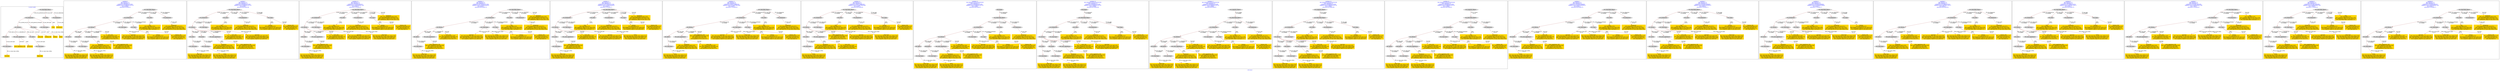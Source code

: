 digraph n0 {
fontcolor="blue"
remincross="true"
label="s01-cb.csv"
subgraph cluster_0 {
label="1-correct model"
n2[style="filled",color="white",fillcolor="lightgray",label="E12_Production1"];
n3[style="filled",color="white",fillcolor="lightgray",label="E21_Person1"];
n4[style="filled",color="white",fillcolor="lightgray",label="E55_Type1"];
n5[style="filled",color="white",fillcolor="lightgray",label="E52_Time-Span3"];
n6[style="filled",color="white",fillcolor="lightgray",label="E69_Death1"];
n7[style="filled",color="white",fillcolor="lightgray",label="E82_Actor_Appellation1"];
n8[style="filled",color="white",fillcolor="lightgray",label="E67_Birth1"];
n9[shape="plaintext",style="filled",fillcolor="gold",label="Actor_URI"];
n10[style="filled",color="white",fillcolor="lightgray",label="E22_Man-Made_Object1"];
n11[style="filled",color="white",fillcolor="lightgray",label="E35_Title1"];
n12[style="filled",color="white",fillcolor="lightgray",label="E54_Dimension1"];
n13[shape="plaintext",style="filled",fillcolor="gold",label="Title"];
n14[style="filled",color="white",fillcolor="lightgray",label="E52_Time-Span1"];
n15[shape="plaintext",style="filled",fillcolor="gold",label="Begin Date"];
n16[style="filled",color="white",fillcolor="lightgray",label="E52_Time-Span2"];
n17[shape="plaintext",style="filled",fillcolor="gold",label="End Date"];
n18[shape="plaintext",style="filled",fillcolor="gold",label="Dated"];
n19[shape="plaintext",style="filled",fillcolor="gold",label="Dimensions"];
n20[shape="plaintext",style="filled",fillcolor="gold",label="Medium_URI"];
n21[shape="plaintext",style="filled",fillcolor="gold",label="Medium"];
n22[shape="plaintext",style="filled",fillcolor="gold",label="Artist_Appellation_URI"];
n23[shape="plaintext",style="filled",fillcolor="gold",label="Attribution"];
}
subgraph cluster_1 {
label="candidate 0\nlink coherence:1.0\nnode coherence:1.0\nconfidence:0.5645885624701992\nmapping score:0.5548628541567331\ncost:20.99969\n-precision:0.9-recall:0.9"
n25[style="filled",color="white",fillcolor="lightgray",label="E12_Production1"];
n26[style="filled",color="white",fillcolor="lightgray",label="E21_Person1"];
n27[style="filled",color="white",fillcolor="lightgray",label="E52_Time-Span2"];
n28[style="filled",color="white",fillcolor="lightgray",label="E55_Type1"];
n29[style="filled",color="white",fillcolor="lightgray",label="E67_Birth1"];
n30[style="filled",color="white",fillcolor="lightgray",label="E69_Death1"];
n31[style="filled",color="white",fillcolor="lightgray",label="E82_Actor_Appellation1"];
n32[style="filled",color="white",fillcolor="lightgray",label="E22_Man-Made_Object1"];
n33[style="filled",color="white",fillcolor="lightgray",label="E35_Title1"];
n34[style="filled",color="white",fillcolor="lightgray",label="E54_Dimension1"];
n35[style="filled",color="white",fillcolor="lightgray",label="E52_Time-Span1"];
n36[style="filled",color="white",fillcolor="lightgray",label="E52_Time-Span3"];
n37[shape="plaintext",style="filled",fillcolor="gold",label="Dimensions\n[E54_Dimension,P3_has_note,0.971]\n[E33_Linguistic_Object,P3_has_note,0.015]\n[E73_Information_Object,P3_has_note,0.009]\n[E52_Time-Span,P82_at_some_time_within,0.005]"];
n38[shape="plaintext",style="filled",fillcolor="gold",label="End Date\n[E52_Time-Span,P82b_end_of_the_end,0.478]\n[E52_Time-Span,P82_at_some_time_within,0.418]\n[E52_Time-Span,P82a_begin_of_the_begin,0.064]\n[E33_Linguistic_Object,P3_has_note,0.04]"];
n39[shape="plaintext",style="filled",fillcolor="gold",label="Dated\n[E52_Time-Span,P82_at_some_time_within,0.571]\n[E52_Time-Span,P82a_begin_of_the_begin,0.183]\n[E52_Time-Span,P82b_end_of_the_end,0.151]\n[E33_Linguistic_Object,P3_has_note,0.095]"];
n40[shape="plaintext",style="filled",fillcolor="gold",label="Actor_URI\n[E21_Person,classLink,0.494]\n[E82_Actor_Appellation,classLink,0.346]\n[E30_Right,P3_has_note,0.085]\n[E8_Acquisition,P3_has_note,0.075]"];
n41[shape="plaintext",style="filled",fillcolor="gold",label="Medium\n[E55_Type,label,0.475]\n[E29_Design_or_Procedure,P3_has_note,0.474]\n[E73_Information_Object,P3_has_note,0.026]\n[E33_Linguistic_Object,P3_has_note,0.025]"];
n42[shape="plaintext",style="filled",fillcolor="gold",label="Title\n[E35_Title,label,0.355]\n[E33_Linguistic_Object,P3_has_note,0.258]\n[E73_Information_Object,P3_has_note,0.217]\n[E22_Man-Made_Object,classLink,0.171]"];
n43[shape="plaintext",style="filled",fillcolor="gold",label="Attribution\n[E82_Actor_Appellation,label,0.503]\n[E22_Man-Made_Object,classLink,0.223]\n[E33_Linguistic_Object,P3_has_note,0.149]\n[E73_Information_Object,P3_has_note,0.126]"];
n44[shape="plaintext",style="filled",fillcolor="gold",label="Begin Date\n[E52_Time-Span,P82_at_some_time_within,0.481]\n[E52_Time-Span,P82a_begin_of_the_begin,0.27]\n[E52_Time-Span,P82b_end_of_the_end,0.188]\n[E33_Linguistic_Object,P3_has_note,0.061]"];
n45[shape="plaintext",style="filled",fillcolor="gold",label="Medium_URI\n[E57_Material,classLink,0.435]\n[E55_Type,classLink,0.41]\n[E74_Group,classLink,0.155]\n[E55_Type,label,0.0]"];
n46[shape="plaintext",style="filled",fillcolor="gold",label="Artist_Appellation_URI\n[E82_Actor_Appellation,classLink,0.909]\n[E21_Person,classLink,0.068]\n[E30_Right,P3_has_note,0.012]\n[E8_Acquisition,P3_has_note,0.011]"];
}
subgraph cluster_2 {
label="candidate 1\nlink coherence:1.0\nnode coherence:1.0\nconfidence:0.5645885624701992\nmapping score:0.5548628541567331\ncost:20.9997\n-precision:0.86-recall:0.86"
n48[style="filled",color="white",fillcolor="lightgray",label="E12_Production1"];
n49[style="filled",color="white",fillcolor="lightgray",label="E21_Person1"];
n50[style="filled",color="white",fillcolor="lightgray",label="E52_Time-Span2"];
n51[style="filled",color="white",fillcolor="lightgray",label="E67_Birth1"];
n52[style="filled",color="white",fillcolor="lightgray",label="E69_Death1"];
n53[style="filled",color="white",fillcolor="lightgray",label="E82_Actor_Appellation1"];
n54[style="filled",color="white",fillcolor="lightgray",label="E22_Man-Made_Object1"];
n55[style="filled",color="white",fillcolor="lightgray",label="E35_Title1"];
n56[style="filled",color="white",fillcolor="lightgray",label="E54_Dimension1"];
n57[style="filled",color="white",fillcolor="lightgray",label="E55_Type2"];
n58[style="filled",color="white",fillcolor="lightgray",label="E52_Time-Span1"];
n59[style="filled",color="white",fillcolor="lightgray",label="E52_Time-Span3"];
n60[shape="plaintext",style="filled",fillcolor="gold",label="Dimensions\n[E54_Dimension,P3_has_note,0.971]\n[E33_Linguistic_Object,P3_has_note,0.015]\n[E73_Information_Object,P3_has_note,0.009]\n[E52_Time-Span,P82_at_some_time_within,0.005]"];
n61[shape="plaintext",style="filled",fillcolor="gold",label="End Date\n[E52_Time-Span,P82b_end_of_the_end,0.478]\n[E52_Time-Span,P82_at_some_time_within,0.418]\n[E52_Time-Span,P82a_begin_of_the_begin,0.064]\n[E33_Linguistic_Object,P3_has_note,0.04]"];
n62[shape="plaintext",style="filled",fillcolor="gold",label="Dated\n[E52_Time-Span,P82_at_some_time_within,0.571]\n[E52_Time-Span,P82a_begin_of_the_begin,0.183]\n[E52_Time-Span,P82b_end_of_the_end,0.151]\n[E33_Linguistic_Object,P3_has_note,0.095]"];
n63[shape="plaintext",style="filled",fillcolor="gold",label="Actor_URI\n[E21_Person,classLink,0.494]\n[E82_Actor_Appellation,classLink,0.346]\n[E30_Right,P3_has_note,0.085]\n[E8_Acquisition,P3_has_note,0.075]"];
n64[shape="plaintext",style="filled",fillcolor="gold",label="Title\n[E35_Title,label,0.355]\n[E33_Linguistic_Object,P3_has_note,0.258]\n[E73_Information_Object,P3_has_note,0.217]\n[E22_Man-Made_Object,classLink,0.171]"];
n65[shape="plaintext",style="filled",fillcolor="gold",label="Medium\n[E55_Type,label,0.475]\n[E29_Design_or_Procedure,P3_has_note,0.474]\n[E73_Information_Object,P3_has_note,0.026]\n[E33_Linguistic_Object,P3_has_note,0.025]"];
n66[shape="plaintext",style="filled",fillcolor="gold",label="Attribution\n[E82_Actor_Appellation,label,0.503]\n[E22_Man-Made_Object,classLink,0.223]\n[E33_Linguistic_Object,P3_has_note,0.149]\n[E73_Information_Object,P3_has_note,0.126]"];
n67[shape="plaintext",style="filled",fillcolor="gold",label="Medium_URI\n[E57_Material,classLink,0.435]\n[E55_Type,classLink,0.41]\n[E74_Group,classLink,0.155]\n[E55_Type,label,0.0]"];
n68[shape="plaintext",style="filled",fillcolor="gold",label="Begin Date\n[E52_Time-Span,P82_at_some_time_within,0.481]\n[E52_Time-Span,P82a_begin_of_the_begin,0.27]\n[E52_Time-Span,P82b_end_of_the_end,0.188]\n[E33_Linguistic_Object,P3_has_note,0.061]"];
n69[shape="plaintext",style="filled",fillcolor="gold",label="Artist_Appellation_URI\n[E82_Actor_Appellation,classLink,0.909]\n[E21_Person,classLink,0.068]\n[E30_Right,P3_has_note,0.012]\n[E8_Acquisition,P3_has_note,0.011]"];
}
subgraph cluster_3 {
label="candidate 10\nlink coherence:1.0\nnode coherence:1.0\nconfidence:0.5155494053853527\nmapping score:0.5385164684617842\ncost:18.99974\n-precision:0.74-recall:0.67"
n71[style="filled",color="white",fillcolor="lightgray",label="E12_Production1"];
n72[style="filled",color="white",fillcolor="lightgray",label="E21_Person1"];
n73[style="filled",color="white",fillcolor="lightgray",label="E52_Time-Span2"];
n74[style="filled",color="white",fillcolor="lightgray",label="E67_Birth1"];
n75[style="filled",color="white",fillcolor="lightgray",label="E82_Actor_Appellation1"];
n76[style="filled",color="white",fillcolor="lightgray",label="E22_Man-Made_Object1"];
n77[style="filled",color="white",fillcolor="lightgray",label="E35_Title1"];
n78[style="filled",color="white",fillcolor="lightgray",label="E54_Dimension1"];
n79[style="filled",color="white",fillcolor="lightgray",label="E55_Type2"];
n80[style="filled",color="white",fillcolor="lightgray",label="E52_Time-Span1"];
n81[shape="plaintext",style="filled",fillcolor="gold",label="Dimensions\n[E54_Dimension,P3_has_note,0.971]\n[E33_Linguistic_Object,P3_has_note,0.015]\n[E73_Information_Object,P3_has_note,0.009]\n[E52_Time-Span,P82_at_some_time_within,0.005]"];
n82[shape="plaintext",style="filled",fillcolor="gold",label="End Date\n[E52_Time-Span,P82b_end_of_the_end,0.478]\n[E52_Time-Span,P82_at_some_time_within,0.418]\n[E52_Time-Span,P82a_begin_of_the_begin,0.064]\n[E33_Linguistic_Object,P3_has_note,0.04]"];
n83[shape="plaintext",style="filled",fillcolor="gold",label="Actor_URI\n[E21_Person,classLink,0.494]\n[E82_Actor_Appellation,classLink,0.346]\n[E30_Right,P3_has_note,0.085]\n[E8_Acquisition,P3_has_note,0.075]"];
n84[shape="plaintext",style="filled",fillcolor="gold",label="Title\n[E35_Title,label,0.355]\n[E33_Linguistic_Object,P3_has_note,0.258]\n[E73_Information_Object,P3_has_note,0.217]\n[E22_Man-Made_Object,classLink,0.171]"];
n85[shape="plaintext",style="filled",fillcolor="gold",label="Attribution\n[E82_Actor_Appellation,label,0.503]\n[E22_Man-Made_Object,classLink,0.223]\n[E33_Linguistic_Object,P3_has_note,0.149]\n[E73_Information_Object,P3_has_note,0.126]"];
n86[shape="plaintext",style="filled",fillcolor="gold",label="Begin Date\n[E52_Time-Span,P82_at_some_time_within,0.481]\n[E52_Time-Span,P82a_begin_of_the_begin,0.27]\n[E52_Time-Span,P82b_end_of_the_end,0.188]\n[E33_Linguistic_Object,P3_has_note,0.061]"];
n87[shape="plaintext",style="filled",fillcolor="gold",label="Medium\n[E55_Type,label,0.475]\n[E29_Design_or_Procedure,P3_has_note,0.474]\n[E73_Information_Object,P3_has_note,0.026]\n[E33_Linguistic_Object,P3_has_note,0.025]"];
n88[shape="plaintext",style="filled",fillcolor="gold",label="Medium_URI\n[E57_Material,classLink,0.435]\n[E55_Type,classLink,0.41]\n[E74_Group,classLink,0.155]\n[E55_Type,label,0.0]"];
n89[shape="plaintext",style="filled",fillcolor="gold",label="Dated\n[E52_Time-Span,P82_at_some_time_within,0.571]\n[E52_Time-Span,P82a_begin_of_the_begin,0.183]\n[E52_Time-Span,P82b_end_of_the_end,0.151]\n[E33_Linguistic_Object,P3_has_note,0.095]"];
n90[shape="plaintext",style="filled",fillcolor="gold",label="Artist_Appellation_URI\n[E82_Actor_Appellation,classLink,0.909]\n[E21_Person,classLink,0.068]\n[E30_Right,P3_has_note,0.012]\n[E8_Acquisition,P3_has_note,0.011]"];
}
subgraph cluster_4 {
label="candidate 11\nlink coherence:1.0\nnode coherence:1.0\nconfidence:0.49778363914127494\nmapping score:0.532594546380425\ncost:18.99973\n-precision:0.84-recall:0.76"
n92[style="filled",color="white",fillcolor="lightgray",label="E12_Production1"];
n93[style="filled",color="white",fillcolor="lightgray",label="E21_Person1"];
n94[style="filled",color="white",fillcolor="lightgray",label="E52_Time-Span2"];
n95[style="filled",color="white",fillcolor="lightgray",label="E55_Type1"];
n96[style="filled",color="white",fillcolor="lightgray",label="E67_Birth1"];
n97[style="filled",color="white",fillcolor="lightgray",label="E82_Actor_Appellation1"];
n98[style="filled",color="white",fillcolor="lightgray",label="E22_Man-Made_Object1"];
n99[style="filled",color="white",fillcolor="lightgray",label="E35_Title1"];
n100[style="filled",color="white",fillcolor="lightgray",label="E54_Dimension1"];
n101[style="filled",color="white",fillcolor="lightgray",label="E52_Time-Span1"];
n102[shape="plaintext",style="filled",fillcolor="gold",label="Dimensions\n[E54_Dimension,P3_has_note,0.971]\n[E33_Linguistic_Object,P3_has_note,0.015]\n[E73_Information_Object,P3_has_note,0.009]\n[E52_Time-Span,P82_at_some_time_within,0.005]"];
n103[shape="plaintext",style="filled",fillcolor="gold",label="End Date\n[E52_Time-Span,P82b_end_of_the_end,0.478]\n[E52_Time-Span,P82_at_some_time_within,0.418]\n[E52_Time-Span,P82a_begin_of_the_begin,0.064]\n[E33_Linguistic_Object,P3_has_note,0.04]"];
n104[shape="plaintext",style="filled",fillcolor="gold",label="Actor_URI\n[E21_Person,classLink,0.494]\n[E82_Actor_Appellation,classLink,0.346]\n[E30_Right,P3_has_note,0.085]\n[E8_Acquisition,P3_has_note,0.075]"];
n105[shape="plaintext",style="filled",fillcolor="gold",label="Medium\n[E55_Type,label,0.475]\n[E29_Design_or_Procedure,P3_has_note,0.474]\n[E73_Information_Object,P3_has_note,0.026]\n[E33_Linguistic_Object,P3_has_note,0.025]"];
n106[shape="plaintext",style="filled",fillcolor="gold",label="Title\n[E35_Title,label,0.355]\n[E33_Linguistic_Object,P3_has_note,0.258]\n[E73_Information_Object,P3_has_note,0.217]\n[E22_Man-Made_Object,classLink,0.171]"];
n107[shape="plaintext",style="filled",fillcolor="gold",label="Attribution\n[E82_Actor_Appellation,label,0.503]\n[E22_Man-Made_Object,classLink,0.223]\n[E33_Linguistic_Object,P3_has_note,0.149]\n[E73_Information_Object,P3_has_note,0.126]"];
n108[shape="plaintext",style="filled",fillcolor="gold",label="Dated\n[E52_Time-Span,P82_at_some_time_within,0.571]\n[E52_Time-Span,P82a_begin_of_the_begin,0.183]\n[E52_Time-Span,P82b_end_of_the_end,0.151]\n[E33_Linguistic_Object,P3_has_note,0.095]"];
n109[shape="plaintext",style="filled",fillcolor="gold",label="Begin Date\n[E52_Time-Span,P82_at_some_time_within,0.481]\n[E52_Time-Span,P82a_begin_of_the_begin,0.27]\n[E52_Time-Span,P82b_end_of_the_end,0.188]\n[E33_Linguistic_Object,P3_has_note,0.061]"];
n110[shape="plaintext",style="filled",fillcolor="gold",label="Medium_URI\n[E57_Material,classLink,0.435]\n[E55_Type,classLink,0.41]\n[E74_Group,classLink,0.155]\n[E55_Type,label,0.0]"];
n111[shape="plaintext",style="filled",fillcolor="gold",label="Artist_Appellation_URI\n[E82_Actor_Appellation,classLink,0.909]\n[E21_Person,classLink,0.068]\n[E30_Right,P3_has_note,0.012]\n[E8_Acquisition,P3_has_note,0.011]"];
}
subgraph cluster_5 {
label="candidate 12\nlink coherence:1.0\nnode coherence:1.0\nconfidence:0.49778363914127494\nmapping score:0.532594546380425\ncost:18.99974\n-precision:0.79-recall:0.71"
n113[style="filled",color="white",fillcolor="lightgray",label="E12_Production1"];
n114[style="filled",color="white",fillcolor="lightgray",label="E21_Person1"];
n115[style="filled",color="white",fillcolor="lightgray",label="E52_Time-Span2"];
n116[style="filled",color="white",fillcolor="lightgray",label="E67_Birth1"];
n117[style="filled",color="white",fillcolor="lightgray",label="E82_Actor_Appellation1"];
n118[style="filled",color="white",fillcolor="lightgray",label="E22_Man-Made_Object1"];
n119[style="filled",color="white",fillcolor="lightgray",label="E35_Title1"];
n120[style="filled",color="white",fillcolor="lightgray",label="E54_Dimension1"];
n121[style="filled",color="white",fillcolor="lightgray",label="E55_Type2"];
n122[style="filled",color="white",fillcolor="lightgray",label="E52_Time-Span1"];
n123[shape="plaintext",style="filled",fillcolor="gold",label="Dimensions\n[E54_Dimension,P3_has_note,0.971]\n[E33_Linguistic_Object,P3_has_note,0.015]\n[E73_Information_Object,P3_has_note,0.009]\n[E52_Time-Span,P82_at_some_time_within,0.005]"];
n124[shape="plaintext",style="filled",fillcolor="gold",label="End Date\n[E52_Time-Span,P82b_end_of_the_end,0.478]\n[E52_Time-Span,P82_at_some_time_within,0.418]\n[E52_Time-Span,P82a_begin_of_the_begin,0.064]\n[E33_Linguistic_Object,P3_has_note,0.04]"];
n125[shape="plaintext",style="filled",fillcolor="gold",label="Actor_URI\n[E21_Person,classLink,0.494]\n[E82_Actor_Appellation,classLink,0.346]\n[E30_Right,P3_has_note,0.085]\n[E8_Acquisition,P3_has_note,0.075]"];
n126[shape="plaintext",style="filled",fillcolor="gold",label="Title\n[E35_Title,label,0.355]\n[E33_Linguistic_Object,P3_has_note,0.258]\n[E73_Information_Object,P3_has_note,0.217]\n[E22_Man-Made_Object,classLink,0.171]"];
n127[shape="plaintext",style="filled",fillcolor="gold",label="Attribution\n[E82_Actor_Appellation,label,0.503]\n[E22_Man-Made_Object,classLink,0.223]\n[E33_Linguistic_Object,P3_has_note,0.149]\n[E73_Information_Object,P3_has_note,0.126]"];
n128[shape="plaintext",style="filled",fillcolor="gold",label="Dated\n[E52_Time-Span,P82_at_some_time_within,0.571]\n[E52_Time-Span,P82a_begin_of_the_begin,0.183]\n[E52_Time-Span,P82b_end_of_the_end,0.151]\n[E33_Linguistic_Object,P3_has_note,0.095]"];
n129[shape="plaintext",style="filled",fillcolor="gold",label="Medium\n[E55_Type,label,0.475]\n[E29_Design_or_Procedure,P3_has_note,0.474]\n[E73_Information_Object,P3_has_note,0.026]\n[E33_Linguistic_Object,P3_has_note,0.025]"];
n130[shape="plaintext",style="filled",fillcolor="gold",label="Medium_URI\n[E57_Material,classLink,0.435]\n[E55_Type,classLink,0.41]\n[E74_Group,classLink,0.155]\n[E55_Type,label,0.0]"];
n131[shape="plaintext",style="filled",fillcolor="gold",label="Begin Date\n[E52_Time-Span,P82_at_some_time_within,0.481]\n[E52_Time-Span,P82a_begin_of_the_begin,0.27]\n[E52_Time-Span,P82b_end_of_the_end,0.188]\n[E33_Linguistic_Object,P3_has_note,0.061]"];
n132[shape="plaintext",style="filled",fillcolor="gold",label="Artist_Appellation_URI\n[E82_Actor_Appellation,classLink,0.909]\n[E21_Person,classLink,0.068]\n[E30_Right,P3_has_note,0.012]\n[E8_Acquisition,P3_has_note,0.011]"];
}
subgraph cluster_6 {
label="candidate 13\nlink coherence:1.0\nnode coherence:1.0\nconfidence:0.4446457369807647\nmapping score:0.5315485789935882\ncost:18.99973\n-precision:0.74-recall:0.67"
n134[style="filled",color="white",fillcolor="lightgray",label="E12_Production1"];
n135[style="filled",color="white",fillcolor="lightgray",label="E21_Person1"];
n136[style="filled",color="white",fillcolor="lightgray",label="E52_Time-Span2"];
n137[style="filled",color="white",fillcolor="lightgray",label="E55_Type1"];
n138[style="filled",color="white",fillcolor="lightgray",label="E67_Birth1"];
n139[style="filled",color="white",fillcolor="lightgray",label="E82_Actor_Appellation1"];
n140[style="filled",color="white",fillcolor="lightgray",label="E22_Man-Made_Object1"];
n141[style="filled",color="white",fillcolor="lightgray",label="E35_Title1"];
n142[style="filled",color="white",fillcolor="lightgray",label="E54_Dimension1"];
n143[style="filled",color="white",fillcolor="lightgray",label="E52_Time-Span1"];
n144[shape="plaintext",style="filled",fillcolor="gold",label="Dimensions\n[E54_Dimension,P3_has_note,0.971]\n[E33_Linguistic_Object,P3_has_note,0.015]\n[E73_Information_Object,P3_has_note,0.009]\n[E52_Time-Span,P82_at_some_time_within,0.005]"];
n145[shape="plaintext",style="filled",fillcolor="gold",label="End Date\n[E52_Time-Span,P82b_end_of_the_end,0.478]\n[E52_Time-Span,P82_at_some_time_within,0.418]\n[E52_Time-Span,P82a_begin_of_the_begin,0.064]\n[E33_Linguistic_Object,P3_has_note,0.04]"];
n146[shape="plaintext",style="filled",fillcolor="gold",label="Artist_Appellation_URI\n[E82_Actor_Appellation,classLink,0.909]\n[E21_Person,classLink,0.068]\n[E30_Right,P3_has_note,0.012]\n[E8_Acquisition,P3_has_note,0.011]"];
n147[shape="plaintext",style="filled",fillcolor="gold",label="Medium\n[E55_Type,label,0.475]\n[E29_Design_or_Procedure,P3_has_note,0.474]\n[E73_Information_Object,P3_has_note,0.026]\n[E33_Linguistic_Object,P3_has_note,0.025]"];
n148[shape="plaintext",style="filled",fillcolor="gold",label="Title\n[E35_Title,label,0.355]\n[E33_Linguistic_Object,P3_has_note,0.258]\n[E73_Information_Object,P3_has_note,0.217]\n[E22_Man-Made_Object,classLink,0.171]"];
n149[shape="plaintext",style="filled",fillcolor="gold",label="Begin Date\n[E52_Time-Span,P82_at_some_time_within,0.481]\n[E52_Time-Span,P82a_begin_of_the_begin,0.27]\n[E52_Time-Span,P82b_end_of_the_end,0.188]\n[E33_Linguistic_Object,P3_has_note,0.061]"];
n150[shape="plaintext",style="filled",fillcolor="gold",label="Attribution\n[E82_Actor_Appellation,label,0.503]\n[E22_Man-Made_Object,classLink,0.223]\n[E33_Linguistic_Object,P3_has_note,0.149]\n[E73_Information_Object,P3_has_note,0.126]"];
n151[shape="plaintext",style="filled",fillcolor="gold",label="Dated\n[E52_Time-Span,P82_at_some_time_within,0.571]\n[E52_Time-Span,P82a_begin_of_the_begin,0.183]\n[E52_Time-Span,P82b_end_of_the_end,0.151]\n[E33_Linguistic_Object,P3_has_note,0.095]"];
n152[shape="plaintext",style="filled",fillcolor="gold",label="Actor_URI\n[E21_Person,classLink,0.494]\n[E82_Actor_Appellation,classLink,0.346]\n[E30_Right,P3_has_note,0.085]\n[E8_Acquisition,P3_has_note,0.075]"];
n153[shape="plaintext",style="filled",fillcolor="gold",label="Medium_URI\n[E57_Material,classLink,0.435]\n[E55_Type,classLink,0.41]\n[E74_Group,classLink,0.155]\n[E55_Type,label,0.0]"];
}
subgraph cluster_7 {
label="candidate 14\nlink coherence:1.0\nnode coherence:1.0\nconfidence:0.4446457369807647\nmapping score:0.5315485789935882\ncost:18.99974\n-precision:0.68-recall:0.62"
n155[style="filled",color="white",fillcolor="lightgray",label="E12_Production1"];
n156[style="filled",color="white",fillcolor="lightgray",label="E21_Person1"];
n157[style="filled",color="white",fillcolor="lightgray",label="E52_Time-Span2"];
n158[style="filled",color="white",fillcolor="lightgray",label="E67_Birth1"];
n159[style="filled",color="white",fillcolor="lightgray",label="E82_Actor_Appellation1"];
n160[style="filled",color="white",fillcolor="lightgray",label="E22_Man-Made_Object1"];
n161[style="filled",color="white",fillcolor="lightgray",label="E35_Title1"];
n162[style="filled",color="white",fillcolor="lightgray",label="E54_Dimension1"];
n163[style="filled",color="white",fillcolor="lightgray",label="E55_Type2"];
n164[style="filled",color="white",fillcolor="lightgray",label="E52_Time-Span1"];
n165[shape="plaintext",style="filled",fillcolor="gold",label="Dimensions\n[E54_Dimension,P3_has_note,0.971]\n[E33_Linguistic_Object,P3_has_note,0.015]\n[E73_Information_Object,P3_has_note,0.009]\n[E52_Time-Span,P82_at_some_time_within,0.005]"];
n166[shape="plaintext",style="filled",fillcolor="gold",label="End Date\n[E52_Time-Span,P82b_end_of_the_end,0.478]\n[E52_Time-Span,P82_at_some_time_within,0.418]\n[E52_Time-Span,P82a_begin_of_the_begin,0.064]\n[E33_Linguistic_Object,P3_has_note,0.04]"];
n167[shape="plaintext",style="filled",fillcolor="gold",label="Artist_Appellation_URI\n[E82_Actor_Appellation,classLink,0.909]\n[E21_Person,classLink,0.068]\n[E30_Right,P3_has_note,0.012]\n[E8_Acquisition,P3_has_note,0.011]"];
n168[shape="plaintext",style="filled",fillcolor="gold",label="Title\n[E35_Title,label,0.355]\n[E33_Linguistic_Object,P3_has_note,0.258]\n[E73_Information_Object,P3_has_note,0.217]\n[E22_Man-Made_Object,classLink,0.171]"];
n169[shape="plaintext",style="filled",fillcolor="gold",label="Begin Date\n[E52_Time-Span,P82_at_some_time_within,0.481]\n[E52_Time-Span,P82a_begin_of_the_begin,0.27]\n[E52_Time-Span,P82b_end_of_the_end,0.188]\n[E33_Linguistic_Object,P3_has_note,0.061]"];
n170[shape="plaintext",style="filled",fillcolor="gold",label="Medium\n[E55_Type,label,0.475]\n[E29_Design_or_Procedure,P3_has_note,0.474]\n[E73_Information_Object,P3_has_note,0.026]\n[E33_Linguistic_Object,P3_has_note,0.025]"];
n171[shape="plaintext",style="filled",fillcolor="gold",label="Attribution\n[E82_Actor_Appellation,label,0.503]\n[E22_Man-Made_Object,classLink,0.223]\n[E33_Linguistic_Object,P3_has_note,0.149]\n[E73_Information_Object,P3_has_note,0.126]"];
n172[shape="plaintext",style="filled",fillcolor="gold",label="Medium_URI\n[E57_Material,classLink,0.435]\n[E55_Type,classLink,0.41]\n[E74_Group,classLink,0.155]\n[E55_Type,label,0.0]"];
n173[shape="plaintext",style="filled",fillcolor="gold",label="Dated\n[E52_Time-Span,P82_at_some_time_within,0.571]\n[E52_Time-Span,P82a_begin_of_the_begin,0.183]\n[E52_Time-Span,P82b_end_of_the_end,0.151]\n[E33_Linguistic_Object,P3_has_note,0.095]"];
n174[shape="plaintext",style="filled",fillcolor="gold",label="Actor_URI\n[E21_Person,classLink,0.494]\n[E82_Actor_Appellation,classLink,0.346]\n[E30_Right,P3_has_note,0.085]\n[E8_Acquisition,P3_has_note,0.075]"];
}
subgraph cluster_8 {
label="candidate 15\nlink coherence:0.9545454545454546\nnode coherence:1.0\nconfidence:0.5645885624701992\nmapping score:0.5548628541567331\ncost:21.99967\n-precision:0.86-recall:0.9"
n176[style="filled",color="white",fillcolor="lightgray",label="E12_Production1"];
n177[style="filled",color="white",fillcolor="lightgray",label="E21_Person1"];
n178[style="filled",color="white",fillcolor="lightgray",label="E52_Time-Span2"];
n179[style="filled",color="white",fillcolor="lightgray",label="E55_Type1"];
n180[style="filled",color="white",fillcolor="lightgray",label="E67_Birth1"];
n181[style="filled",color="white",fillcolor="lightgray",label="E69_Death1"];
n182[style="filled",color="white",fillcolor="lightgray",label="E82_Actor_Appellation1"];
n183[style="filled",color="white",fillcolor="lightgray",label="E22_Man-Made_Object1"];
n184[style="filled",color="white",fillcolor="lightgray",label="E35_Title1"];
n185[style="filled",color="white",fillcolor="lightgray",label="E54_Dimension1"];
n186[style="filled",color="white",fillcolor="lightgray",label="E38_Image1"];
n187[style="filled",color="white",fillcolor="lightgray",label="E52_Time-Span1"];
n188[style="filled",color="white",fillcolor="lightgray",label="E52_Time-Span3"];
n189[shape="plaintext",style="filled",fillcolor="gold",label="Dimensions\n[E54_Dimension,P3_has_note,0.971]\n[E33_Linguistic_Object,P3_has_note,0.015]\n[E73_Information_Object,P3_has_note,0.009]\n[E52_Time-Span,P82_at_some_time_within,0.005]"];
n190[shape="plaintext",style="filled",fillcolor="gold",label="End Date\n[E52_Time-Span,P82b_end_of_the_end,0.478]\n[E52_Time-Span,P82_at_some_time_within,0.418]\n[E52_Time-Span,P82a_begin_of_the_begin,0.064]\n[E33_Linguistic_Object,P3_has_note,0.04]"];
n191[shape="plaintext",style="filled",fillcolor="gold",label="Dated\n[E52_Time-Span,P82_at_some_time_within,0.571]\n[E52_Time-Span,P82a_begin_of_the_begin,0.183]\n[E52_Time-Span,P82b_end_of_the_end,0.151]\n[E33_Linguistic_Object,P3_has_note,0.095]"];
n192[shape="plaintext",style="filled",fillcolor="gold",label="Actor_URI\n[E21_Person,classLink,0.494]\n[E82_Actor_Appellation,classLink,0.346]\n[E30_Right,P3_has_note,0.085]\n[E8_Acquisition,P3_has_note,0.075]"];
n193[shape="plaintext",style="filled",fillcolor="gold",label="Medium\n[E55_Type,label,0.475]\n[E29_Design_or_Procedure,P3_has_note,0.474]\n[E73_Information_Object,P3_has_note,0.026]\n[E33_Linguistic_Object,P3_has_note,0.025]"];
n194[shape="plaintext",style="filled",fillcolor="gold",label="Title\n[E35_Title,label,0.355]\n[E33_Linguistic_Object,P3_has_note,0.258]\n[E73_Information_Object,P3_has_note,0.217]\n[E22_Man-Made_Object,classLink,0.171]"];
n195[shape="plaintext",style="filled",fillcolor="gold",label="Attribution\n[E82_Actor_Appellation,label,0.503]\n[E22_Man-Made_Object,classLink,0.223]\n[E33_Linguistic_Object,P3_has_note,0.149]\n[E73_Information_Object,P3_has_note,0.126]"];
n196[shape="plaintext",style="filled",fillcolor="gold",label="Begin Date\n[E52_Time-Span,P82_at_some_time_within,0.481]\n[E52_Time-Span,P82a_begin_of_the_begin,0.27]\n[E52_Time-Span,P82b_end_of_the_end,0.188]\n[E33_Linguistic_Object,P3_has_note,0.061]"];
n197[shape="plaintext",style="filled",fillcolor="gold",label="Medium_URI\n[E57_Material,classLink,0.435]\n[E55_Type,classLink,0.41]\n[E74_Group,classLink,0.155]\n[E55_Type,label,0.0]"];
n198[shape="plaintext",style="filled",fillcolor="gold",label="Artist_Appellation_URI\n[E82_Actor_Appellation,classLink,0.909]\n[E21_Person,classLink,0.068]\n[E30_Right,P3_has_note,0.012]\n[E8_Acquisition,P3_has_note,0.011]"];
}
subgraph cluster_9 {
label="candidate 16\nlink coherence:0.9545454545454546\nnode coherence:1.0\nconfidence:0.5645885624701992\nmapping score:0.5548628541567331\ncost:21.99968\n-precision:0.82-recall:0.86"
n200[style="filled",color="white",fillcolor="lightgray",label="E12_Production1"];
n201[style="filled",color="white",fillcolor="lightgray",label="E21_Person1"];
n202[style="filled",color="white",fillcolor="lightgray",label="E52_Time-Span2"];
n203[style="filled",color="white",fillcolor="lightgray",label="E67_Birth1"];
n204[style="filled",color="white",fillcolor="lightgray",label="E69_Death1"];
n205[style="filled",color="white",fillcolor="lightgray",label="E82_Actor_Appellation1"];
n206[style="filled",color="white",fillcolor="lightgray",label="E22_Man-Made_Object1"];
n207[style="filled",color="white",fillcolor="lightgray",label="E35_Title1"];
n208[style="filled",color="white",fillcolor="lightgray",label="E54_Dimension1"];
n209[style="filled",color="white",fillcolor="lightgray",label="E55_Type2"];
n210[style="filled",color="white",fillcolor="lightgray",label="E38_Image1"];
n211[style="filled",color="white",fillcolor="lightgray",label="E52_Time-Span1"];
n212[style="filled",color="white",fillcolor="lightgray",label="E52_Time-Span3"];
n213[shape="plaintext",style="filled",fillcolor="gold",label="Dimensions\n[E54_Dimension,P3_has_note,0.971]\n[E33_Linguistic_Object,P3_has_note,0.015]\n[E73_Information_Object,P3_has_note,0.009]\n[E52_Time-Span,P82_at_some_time_within,0.005]"];
n214[shape="plaintext",style="filled",fillcolor="gold",label="End Date\n[E52_Time-Span,P82b_end_of_the_end,0.478]\n[E52_Time-Span,P82_at_some_time_within,0.418]\n[E52_Time-Span,P82a_begin_of_the_begin,0.064]\n[E33_Linguistic_Object,P3_has_note,0.04]"];
n215[shape="plaintext",style="filled",fillcolor="gold",label="Dated\n[E52_Time-Span,P82_at_some_time_within,0.571]\n[E52_Time-Span,P82a_begin_of_the_begin,0.183]\n[E52_Time-Span,P82b_end_of_the_end,0.151]\n[E33_Linguistic_Object,P3_has_note,0.095]"];
n216[shape="plaintext",style="filled",fillcolor="gold",label="Actor_URI\n[E21_Person,classLink,0.494]\n[E82_Actor_Appellation,classLink,0.346]\n[E30_Right,P3_has_note,0.085]\n[E8_Acquisition,P3_has_note,0.075]"];
n217[shape="plaintext",style="filled",fillcolor="gold",label="Title\n[E35_Title,label,0.355]\n[E33_Linguistic_Object,P3_has_note,0.258]\n[E73_Information_Object,P3_has_note,0.217]\n[E22_Man-Made_Object,classLink,0.171]"];
n218[shape="plaintext",style="filled",fillcolor="gold",label="Medium\n[E55_Type,label,0.475]\n[E29_Design_or_Procedure,P3_has_note,0.474]\n[E73_Information_Object,P3_has_note,0.026]\n[E33_Linguistic_Object,P3_has_note,0.025]"];
n219[shape="plaintext",style="filled",fillcolor="gold",label="Attribution\n[E82_Actor_Appellation,label,0.503]\n[E22_Man-Made_Object,classLink,0.223]\n[E33_Linguistic_Object,P3_has_note,0.149]\n[E73_Information_Object,P3_has_note,0.126]"];
n220[shape="plaintext",style="filled",fillcolor="gold",label="Medium_URI\n[E57_Material,classLink,0.435]\n[E55_Type,classLink,0.41]\n[E74_Group,classLink,0.155]\n[E55_Type,label,0.0]"];
n221[shape="plaintext",style="filled",fillcolor="gold",label="Begin Date\n[E52_Time-Span,P82_at_some_time_within,0.481]\n[E52_Time-Span,P82a_begin_of_the_begin,0.27]\n[E52_Time-Span,P82b_end_of_the_end,0.188]\n[E33_Linguistic_Object,P3_has_note,0.061]"];
n222[shape="plaintext",style="filled",fillcolor="gold",label="Artist_Appellation_URI\n[E82_Actor_Appellation,classLink,0.909]\n[E21_Person,classLink,0.068]\n[E30_Right,P3_has_note,0.012]\n[E8_Acquisition,P3_has_note,0.011]"];
}
subgraph cluster_10 {
label="candidate 17\nlink coherence:0.9545454545454546\nnode coherence:1.0\nconfidence:0.5645885624701992\nmapping score:0.5548628541567331\ncost:21.99968\n-precision:0.86-recall:0.9"
n224[style="filled",color="white",fillcolor="lightgray",label="E12_Production1"];
n225[style="filled",color="white",fillcolor="lightgray",label="E21_Person1"];
n226[style="filled",color="white",fillcolor="lightgray",label="E52_Time-Span2"];
n227[style="filled",color="white",fillcolor="lightgray",label="E55_Type1"];
n228[style="filled",color="white",fillcolor="lightgray",label="E67_Birth1"];
n229[style="filled",color="white",fillcolor="lightgray",label="E69_Death1"];
n230[style="filled",color="white",fillcolor="lightgray",label="E82_Actor_Appellation1"];
n231[style="filled",color="white",fillcolor="lightgray",label="E22_Man-Made_Object1"];
n232[style="filled",color="white",fillcolor="lightgray",label="E35_Title1"];
n233[style="filled",color="white",fillcolor="lightgray",label="E54_Dimension1"];
n234[style="filled",color="white",fillcolor="lightgray",label="E33_Linguistic_Object2"];
n235[style="filled",color="white",fillcolor="lightgray",label="E52_Time-Span1"];
n236[style="filled",color="white",fillcolor="lightgray",label="E52_Time-Span3"];
n237[shape="plaintext",style="filled",fillcolor="gold",label="Dimensions\n[E54_Dimension,P3_has_note,0.971]\n[E33_Linguistic_Object,P3_has_note,0.015]\n[E73_Information_Object,P3_has_note,0.009]\n[E52_Time-Span,P82_at_some_time_within,0.005]"];
n238[shape="plaintext",style="filled",fillcolor="gold",label="End Date\n[E52_Time-Span,P82b_end_of_the_end,0.478]\n[E52_Time-Span,P82_at_some_time_within,0.418]\n[E52_Time-Span,P82a_begin_of_the_begin,0.064]\n[E33_Linguistic_Object,P3_has_note,0.04]"];
n239[shape="plaintext",style="filled",fillcolor="gold",label="Dated\n[E52_Time-Span,P82_at_some_time_within,0.571]\n[E52_Time-Span,P82a_begin_of_the_begin,0.183]\n[E52_Time-Span,P82b_end_of_the_end,0.151]\n[E33_Linguistic_Object,P3_has_note,0.095]"];
n240[shape="plaintext",style="filled",fillcolor="gold",label="Actor_URI\n[E21_Person,classLink,0.494]\n[E82_Actor_Appellation,classLink,0.346]\n[E30_Right,P3_has_note,0.085]\n[E8_Acquisition,P3_has_note,0.075]"];
n241[shape="plaintext",style="filled",fillcolor="gold",label="Medium\n[E55_Type,label,0.475]\n[E29_Design_or_Procedure,P3_has_note,0.474]\n[E73_Information_Object,P3_has_note,0.026]\n[E33_Linguistic_Object,P3_has_note,0.025]"];
n242[shape="plaintext",style="filled",fillcolor="gold",label="Title\n[E35_Title,label,0.355]\n[E33_Linguistic_Object,P3_has_note,0.258]\n[E73_Information_Object,P3_has_note,0.217]\n[E22_Man-Made_Object,classLink,0.171]"];
n243[shape="plaintext",style="filled",fillcolor="gold",label="Attribution\n[E82_Actor_Appellation,label,0.503]\n[E22_Man-Made_Object,classLink,0.223]\n[E33_Linguistic_Object,P3_has_note,0.149]\n[E73_Information_Object,P3_has_note,0.126]"];
n244[shape="plaintext",style="filled",fillcolor="gold",label="Begin Date\n[E52_Time-Span,P82_at_some_time_within,0.481]\n[E52_Time-Span,P82a_begin_of_the_begin,0.27]\n[E52_Time-Span,P82b_end_of_the_end,0.188]\n[E33_Linguistic_Object,P3_has_note,0.061]"];
n245[shape="plaintext",style="filled",fillcolor="gold",label="Medium_URI\n[E57_Material,classLink,0.435]\n[E55_Type,classLink,0.41]\n[E74_Group,classLink,0.155]\n[E55_Type,label,0.0]"];
n246[shape="plaintext",style="filled",fillcolor="gold",label="Artist_Appellation_URI\n[E82_Actor_Appellation,classLink,0.909]\n[E21_Person,classLink,0.068]\n[E30_Right,P3_has_note,0.012]\n[E8_Acquisition,P3_has_note,0.011]"];
}
subgraph cluster_11 {
label="candidate 18\nlink coherence:0.9545454545454546\nnode coherence:1.0\nconfidence:0.5645885624701992\nmapping score:0.5548628541567331\ncost:21.99969\n-precision:0.82-recall:0.86"
n248[style="filled",color="white",fillcolor="lightgray",label="E12_Production1"];
n249[style="filled",color="white",fillcolor="lightgray",label="E21_Person1"];
n250[style="filled",color="white",fillcolor="lightgray",label="E52_Time-Span2"];
n251[style="filled",color="white",fillcolor="lightgray",label="E67_Birth1"];
n252[style="filled",color="white",fillcolor="lightgray",label="E69_Death1"];
n253[style="filled",color="white",fillcolor="lightgray",label="E82_Actor_Appellation1"];
n254[style="filled",color="white",fillcolor="lightgray",label="E22_Man-Made_Object1"];
n255[style="filled",color="white",fillcolor="lightgray",label="E35_Title1"];
n256[style="filled",color="white",fillcolor="lightgray",label="E54_Dimension1"];
n257[style="filled",color="white",fillcolor="lightgray",label="E55_Type2"];
n258[style="filled",color="white",fillcolor="lightgray",label="E33_Linguistic_Object2"];
n259[style="filled",color="white",fillcolor="lightgray",label="E52_Time-Span1"];
n260[style="filled",color="white",fillcolor="lightgray",label="E52_Time-Span3"];
n261[shape="plaintext",style="filled",fillcolor="gold",label="Dimensions\n[E54_Dimension,P3_has_note,0.971]\n[E33_Linguistic_Object,P3_has_note,0.015]\n[E73_Information_Object,P3_has_note,0.009]\n[E52_Time-Span,P82_at_some_time_within,0.005]"];
n262[shape="plaintext",style="filled",fillcolor="gold",label="End Date\n[E52_Time-Span,P82b_end_of_the_end,0.478]\n[E52_Time-Span,P82_at_some_time_within,0.418]\n[E52_Time-Span,P82a_begin_of_the_begin,0.064]\n[E33_Linguistic_Object,P3_has_note,0.04]"];
n263[shape="plaintext",style="filled",fillcolor="gold",label="Dated\n[E52_Time-Span,P82_at_some_time_within,0.571]\n[E52_Time-Span,P82a_begin_of_the_begin,0.183]\n[E52_Time-Span,P82b_end_of_the_end,0.151]\n[E33_Linguistic_Object,P3_has_note,0.095]"];
n264[shape="plaintext",style="filled",fillcolor="gold",label="Actor_URI\n[E21_Person,classLink,0.494]\n[E82_Actor_Appellation,classLink,0.346]\n[E30_Right,P3_has_note,0.085]\n[E8_Acquisition,P3_has_note,0.075]"];
n265[shape="plaintext",style="filled",fillcolor="gold",label="Title\n[E35_Title,label,0.355]\n[E33_Linguistic_Object,P3_has_note,0.258]\n[E73_Information_Object,P3_has_note,0.217]\n[E22_Man-Made_Object,classLink,0.171]"];
n266[shape="plaintext",style="filled",fillcolor="gold",label="Medium\n[E55_Type,label,0.475]\n[E29_Design_or_Procedure,P3_has_note,0.474]\n[E73_Information_Object,P3_has_note,0.026]\n[E33_Linguistic_Object,P3_has_note,0.025]"];
n267[shape="plaintext",style="filled",fillcolor="gold",label="Attribution\n[E82_Actor_Appellation,label,0.503]\n[E22_Man-Made_Object,classLink,0.223]\n[E33_Linguistic_Object,P3_has_note,0.149]\n[E73_Information_Object,P3_has_note,0.126]"];
n268[shape="plaintext",style="filled",fillcolor="gold",label="Medium_URI\n[E57_Material,classLink,0.435]\n[E55_Type,classLink,0.41]\n[E74_Group,classLink,0.155]\n[E55_Type,label,0.0]"];
n269[shape="plaintext",style="filled",fillcolor="gold",label="Begin Date\n[E52_Time-Span,P82_at_some_time_within,0.481]\n[E52_Time-Span,P82a_begin_of_the_begin,0.27]\n[E52_Time-Span,P82b_end_of_the_end,0.188]\n[E33_Linguistic_Object,P3_has_note,0.061]"];
n270[shape="plaintext",style="filled",fillcolor="gold",label="Artist_Appellation_URI\n[E82_Actor_Appellation,classLink,0.909]\n[E21_Person,classLink,0.068]\n[E30_Right,P3_has_note,0.012]\n[E8_Acquisition,P3_has_note,0.011]"];
}
subgraph cluster_12 {
label="candidate 19\nlink coherence:0.9545454545454546\nnode coherence:1.0\nconfidence:0.5645885624701992\nmapping score:0.5548628541567331\ncost:21.99969\n-precision:0.86-recall:0.9"
n272[style="filled",color="white",fillcolor="lightgray",label="E12_Production1"];
n273[style="filled",color="white",fillcolor="lightgray",label="E21_Person1"];
n274[style="filled",color="white",fillcolor="lightgray",label="E52_Time-Span2"];
n275[style="filled",color="white",fillcolor="lightgray",label="E55_Type1"];
n276[style="filled",color="white",fillcolor="lightgray",label="E67_Birth1"];
n277[style="filled",color="white",fillcolor="lightgray",label="E69_Death1"];
n278[style="filled",color="white",fillcolor="lightgray",label="E82_Actor_Appellation1"];
n279[style="filled",color="white",fillcolor="lightgray",label="E22_Man-Made_Object1"];
n280[style="filled",color="white",fillcolor="lightgray",label="E35_Title1"];
n281[style="filled",color="white",fillcolor="lightgray",label="E54_Dimension1"];
n282[style="filled",color="white",fillcolor="lightgray",label="E33_Linguistic_Object1"];
n283[style="filled",color="white",fillcolor="lightgray",label="E52_Time-Span1"];
n284[style="filled",color="white",fillcolor="lightgray",label="E52_Time-Span3"];
n285[shape="plaintext",style="filled",fillcolor="gold",label="Dimensions\n[E54_Dimension,P3_has_note,0.971]\n[E33_Linguistic_Object,P3_has_note,0.015]\n[E73_Information_Object,P3_has_note,0.009]\n[E52_Time-Span,P82_at_some_time_within,0.005]"];
n286[shape="plaintext",style="filled",fillcolor="gold",label="End Date\n[E52_Time-Span,P82b_end_of_the_end,0.478]\n[E52_Time-Span,P82_at_some_time_within,0.418]\n[E52_Time-Span,P82a_begin_of_the_begin,0.064]\n[E33_Linguistic_Object,P3_has_note,0.04]"];
n287[shape="plaintext",style="filled",fillcolor="gold",label="Dated\n[E52_Time-Span,P82_at_some_time_within,0.571]\n[E52_Time-Span,P82a_begin_of_the_begin,0.183]\n[E52_Time-Span,P82b_end_of_the_end,0.151]\n[E33_Linguistic_Object,P3_has_note,0.095]"];
n288[shape="plaintext",style="filled",fillcolor="gold",label="Actor_URI\n[E21_Person,classLink,0.494]\n[E82_Actor_Appellation,classLink,0.346]\n[E30_Right,P3_has_note,0.085]\n[E8_Acquisition,P3_has_note,0.075]"];
n289[shape="plaintext",style="filled",fillcolor="gold",label="Medium\n[E55_Type,label,0.475]\n[E29_Design_or_Procedure,P3_has_note,0.474]\n[E73_Information_Object,P3_has_note,0.026]\n[E33_Linguistic_Object,P3_has_note,0.025]"];
n290[shape="plaintext",style="filled",fillcolor="gold",label="Title\n[E35_Title,label,0.355]\n[E33_Linguistic_Object,P3_has_note,0.258]\n[E73_Information_Object,P3_has_note,0.217]\n[E22_Man-Made_Object,classLink,0.171]"];
n291[shape="plaintext",style="filled",fillcolor="gold",label="Attribution\n[E82_Actor_Appellation,label,0.503]\n[E22_Man-Made_Object,classLink,0.223]\n[E33_Linguistic_Object,P3_has_note,0.149]\n[E73_Information_Object,P3_has_note,0.126]"];
n292[shape="plaintext",style="filled",fillcolor="gold",label="Begin Date\n[E52_Time-Span,P82_at_some_time_within,0.481]\n[E52_Time-Span,P82a_begin_of_the_begin,0.27]\n[E52_Time-Span,P82b_end_of_the_end,0.188]\n[E33_Linguistic_Object,P3_has_note,0.061]"];
n293[shape="plaintext",style="filled",fillcolor="gold",label="Medium_URI\n[E57_Material,classLink,0.435]\n[E55_Type,classLink,0.41]\n[E74_Group,classLink,0.155]\n[E55_Type,label,0.0]"];
n294[shape="plaintext",style="filled",fillcolor="gold",label="Artist_Appellation_URI\n[E82_Actor_Appellation,classLink,0.909]\n[E21_Person,classLink,0.068]\n[E30_Right,P3_has_note,0.012]\n[E8_Acquisition,P3_has_note,0.011]"];
}
subgraph cluster_13 {
label="candidate 2\nlink coherence:1.0\nnode coherence:1.0\nconfidence:0.5435046478568939\nmapping score:0.5645015492856312\ncost:18.99973\n-precision:0.84-recall:0.76"
n296[style="filled",color="white",fillcolor="lightgray",label="E12_Production1"];
n297[style="filled",color="white",fillcolor="lightgray",label="E21_Person1"];
n298[style="filled",color="white",fillcolor="lightgray",label="E52_Time-Span2"];
n299[style="filled",color="white",fillcolor="lightgray",label="E55_Type1"];
n300[style="filled",color="white",fillcolor="lightgray",label="E67_Birth1"];
n301[style="filled",color="white",fillcolor="lightgray",label="E82_Actor_Appellation1"];
n302[style="filled",color="white",fillcolor="lightgray",label="E22_Man-Made_Object1"];
n303[style="filled",color="white",fillcolor="lightgray",label="E35_Title1"];
n304[style="filled",color="white",fillcolor="lightgray",label="E54_Dimension1"];
n305[style="filled",color="white",fillcolor="lightgray",label="E52_Time-Span1"];
n306[shape="plaintext",style="filled",fillcolor="gold",label="Dimensions\n[E54_Dimension,P3_has_note,0.971]\n[E33_Linguistic_Object,P3_has_note,0.015]\n[E73_Information_Object,P3_has_note,0.009]\n[E52_Time-Span,P82_at_some_time_within,0.005]"];
n307[shape="plaintext",style="filled",fillcolor="gold",label="End Date\n[E52_Time-Span,P82b_end_of_the_end,0.478]\n[E52_Time-Span,P82_at_some_time_within,0.418]\n[E52_Time-Span,P82a_begin_of_the_begin,0.064]\n[E33_Linguistic_Object,P3_has_note,0.04]"];
n308[shape="plaintext",style="filled",fillcolor="gold",label="Actor_URI\n[E21_Person,classLink,0.494]\n[E82_Actor_Appellation,classLink,0.346]\n[E30_Right,P3_has_note,0.085]\n[E8_Acquisition,P3_has_note,0.075]"];
n309[shape="plaintext",style="filled",fillcolor="gold",label="Medium\n[E55_Type,label,0.475]\n[E29_Design_or_Procedure,P3_has_note,0.474]\n[E73_Information_Object,P3_has_note,0.026]\n[E33_Linguistic_Object,P3_has_note,0.025]"];
n310[shape="plaintext",style="filled",fillcolor="gold",label="Title\n[E35_Title,label,0.355]\n[E33_Linguistic_Object,P3_has_note,0.258]\n[E73_Information_Object,P3_has_note,0.217]\n[E22_Man-Made_Object,classLink,0.171]"];
n311[shape="plaintext",style="filled",fillcolor="gold",label="Begin Date\n[E52_Time-Span,P82_at_some_time_within,0.481]\n[E52_Time-Span,P82a_begin_of_the_begin,0.27]\n[E52_Time-Span,P82b_end_of_the_end,0.188]\n[E33_Linguistic_Object,P3_has_note,0.061]"];
n312[shape="plaintext",style="filled",fillcolor="gold",label="Attribution\n[E82_Actor_Appellation,label,0.503]\n[E22_Man-Made_Object,classLink,0.223]\n[E33_Linguistic_Object,P3_has_note,0.149]\n[E73_Information_Object,P3_has_note,0.126]"];
n313[shape="plaintext",style="filled",fillcolor="gold",label="Dated\n[E52_Time-Span,P82_at_some_time_within,0.571]\n[E52_Time-Span,P82a_begin_of_the_begin,0.183]\n[E52_Time-Span,P82b_end_of_the_end,0.151]\n[E33_Linguistic_Object,P3_has_note,0.095]"];
n314[shape="plaintext",style="filled",fillcolor="gold",label="Medium_URI\n[E57_Material,classLink,0.435]\n[E55_Type,classLink,0.41]\n[E74_Group,classLink,0.155]\n[E55_Type,label,0.0]"];
n315[shape="plaintext",style="filled",fillcolor="gold",label="Artist_Appellation_URI\n[E82_Actor_Appellation,classLink,0.909]\n[E21_Person,classLink,0.068]\n[E30_Right,P3_has_note,0.012]\n[E8_Acquisition,P3_has_note,0.011]"];
}
subgraph cluster_14 {
label="candidate 3\nlink coherence:1.0\nnode coherence:1.0\nconfidence:0.5435046478568939\nmapping score:0.5645015492856312\ncost:18.99974\n-precision:0.79-recall:0.71"
n317[style="filled",color="white",fillcolor="lightgray",label="E12_Production1"];
n318[style="filled",color="white",fillcolor="lightgray",label="E21_Person1"];
n319[style="filled",color="white",fillcolor="lightgray",label="E52_Time-Span2"];
n320[style="filled",color="white",fillcolor="lightgray",label="E67_Birth1"];
n321[style="filled",color="white",fillcolor="lightgray",label="E82_Actor_Appellation1"];
n322[style="filled",color="white",fillcolor="lightgray",label="E22_Man-Made_Object1"];
n323[style="filled",color="white",fillcolor="lightgray",label="E35_Title1"];
n324[style="filled",color="white",fillcolor="lightgray",label="E54_Dimension1"];
n325[style="filled",color="white",fillcolor="lightgray",label="E55_Type2"];
n326[style="filled",color="white",fillcolor="lightgray",label="E52_Time-Span1"];
n327[shape="plaintext",style="filled",fillcolor="gold",label="Dimensions\n[E54_Dimension,P3_has_note,0.971]\n[E33_Linguistic_Object,P3_has_note,0.015]\n[E73_Information_Object,P3_has_note,0.009]\n[E52_Time-Span,P82_at_some_time_within,0.005]"];
n328[shape="plaintext",style="filled",fillcolor="gold",label="End Date\n[E52_Time-Span,P82b_end_of_the_end,0.478]\n[E52_Time-Span,P82_at_some_time_within,0.418]\n[E52_Time-Span,P82a_begin_of_the_begin,0.064]\n[E33_Linguistic_Object,P3_has_note,0.04]"];
n329[shape="plaintext",style="filled",fillcolor="gold",label="Actor_URI\n[E21_Person,classLink,0.494]\n[E82_Actor_Appellation,classLink,0.346]\n[E30_Right,P3_has_note,0.085]\n[E8_Acquisition,P3_has_note,0.075]"];
n330[shape="plaintext",style="filled",fillcolor="gold",label="Title\n[E35_Title,label,0.355]\n[E33_Linguistic_Object,P3_has_note,0.258]\n[E73_Information_Object,P3_has_note,0.217]\n[E22_Man-Made_Object,classLink,0.171]"];
n331[shape="plaintext",style="filled",fillcolor="gold",label="Begin Date\n[E52_Time-Span,P82_at_some_time_within,0.481]\n[E52_Time-Span,P82a_begin_of_the_begin,0.27]\n[E52_Time-Span,P82b_end_of_the_end,0.188]\n[E33_Linguistic_Object,P3_has_note,0.061]"];
n332[shape="plaintext",style="filled",fillcolor="gold",label="Medium\n[E55_Type,label,0.475]\n[E29_Design_or_Procedure,P3_has_note,0.474]\n[E73_Information_Object,P3_has_note,0.026]\n[E33_Linguistic_Object,P3_has_note,0.025]"];
n333[shape="plaintext",style="filled",fillcolor="gold",label="Attribution\n[E82_Actor_Appellation,label,0.503]\n[E22_Man-Made_Object,classLink,0.223]\n[E33_Linguistic_Object,P3_has_note,0.149]\n[E73_Information_Object,P3_has_note,0.126]"];
n334[shape="plaintext",style="filled",fillcolor="gold",label="Medium_URI\n[E57_Material,classLink,0.435]\n[E55_Type,classLink,0.41]\n[E74_Group,classLink,0.155]\n[E55_Type,label,0.0]"];
n335[shape="plaintext",style="filled",fillcolor="gold",label="Dated\n[E52_Time-Span,P82_at_some_time_within,0.571]\n[E52_Time-Span,P82a_begin_of_the_begin,0.183]\n[E52_Time-Span,P82b_end_of_the_end,0.151]\n[E33_Linguistic_Object,P3_has_note,0.095]"];
n336[shape="plaintext",style="filled",fillcolor="gold",label="Artist_Appellation_URI\n[E82_Actor_Appellation,classLink,0.909]\n[E21_Person,classLink,0.068]\n[E30_Right,P3_has_note,0.012]\n[E8_Acquisition,P3_has_note,0.011]"];
}
subgraph cluster_15 {
label="candidate 4\nlink coherence:1.0\nnode coherence:1.0\nconfidence:0.5435046478568939\nmapping score:0.5478348826189646\ncost:19.99971\n-precision:0.75-recall:0.71"
n338[style="filled",color="white",fillcolor="lightgray",label="E12_Production1"];
n339[style="filled",color="white",fillcolor="lightgray",label="E21_Person1"];
n340[style="filled",color="white",fillcolor="lightgray",label="E52_Time-Span2"];
n341[style="filled",color="white",fillcolor="lightgray",label="E55_Type1"];
n342[style="filled",color="white",fillcolor="lightgray",label="E67_Birth1"];
n343[style="filled",color="white",fillcolor="lightgray",label="E82_Actor_Appellation1"];
n344[style="filled",color="white",fillcolor="lightgray",label="E22_Man-Made_Object1"];
n345[style="filled",color="white",fillcolor="lightgray",label="E35_Title1"];
n346[style="filled",color="white",fillcolor="lightgray",label="E54_Dimension1"];
n347[style="filled",color="white",fillcolor="lightgray",label="E55_Type2"];
n348[style="filled",color="white",fillcolor="lightgray",label="E52_Time-Span1"];
n349[shape="plaintext",style="filled",fillcolor="gold",label="Dimensions\n[E54_Dimension,P3_has_note,0.971]\n[E33_Linguistic_Object,P3_has_note,0.015]\n[E73_Information_Object,P3_has_note,0.009]\n[E52_Time-Span,P82_at_some_time_within,0.005]"];
n350[shape="plaintext",style="filled",fillcolor="gold",label="End Date\n[E52_Time-Span,P82b_end_of_the_end,0.478]\n[E52_Time-Span,P82_at_some_time_within,0.418]\n[E52_Time-Span,P82a_begin_of_the_begin,0.064]\n[E33_Linguistic_Object,P3_has_note,0.04]"];
n351[shape="plaintext",style="filled",fillcolor="gold",label="Actor_URI\n[E21_Person,classLink,0.494]\n[E82_Actor_Appellation,classLink,0.346]\n[E30_Right,P3_has_note,0.085]\n[E8_Acquisition,P3_has_note,0.075]"];
n352[shape="plaintext",style="filled",fillcolor="gold",label="Title\n[E35_Title,label,0.355]\n[E33_Linguistic_Object,P3_has_note,0.258]\n[E73_Information_Object,P3_has_note,0.217]\n[E22_Man-Made_Object,classLink,0.171]"];
n353[shape="plaintext",style="filled",fillcolor="gold",label="Begin Date\n[E52_Time-Span,P82_at_some_time_within,0.481]\n[E52_Time-Span,P82a_begin_of_the_begin,0.27]\n[E52_Time-Span,P82b_end_of_the_end,0.188]\n[E33_Linguistic_Object,P3_has_note,0.061]"];
n354[shape="plaintext",style="filled",fillcolor="gold",label="Medium\n[E55_Type,label,0.475]\n[E29_Design_or_Procedure,P3_has_note,0.474]\n[E73_Information_Object,P3_has_note,0.026]\n[E33_Linguistic_Object,P3_has_note,0.025]"];
n355[shape="plaintext",style="filled",fillcolor="gold",label="Attribution\n[E82_Actor_Appellation,label,0.503]\n[E22_Man-Made_Object,classLink,0.223]\n[E33_Linguistic_Object,P3_has_note,0.149]\n[E73_Information_Object,P3_has_note,0.126]"];
n356[shape="plaintext",style="filled",fillcolor="gold",label="Dated\n[E52_Time-Span,P82_at_some_time_within,0.571]\n[E52_Time-Span,P82a_begin_of_the_begin,0.183]\n[E52_Time-Span,P82b_end_of_the_end,0.151]\n[E33_Linguistic_Object,P3_has_note,0.095]"];
n357[shape="plaintext",style="filled",fillcolor="gold",label="Medium_URI\n[E57_Material,classLink,0.435]\n[E55_Type,classLink,0.41]\n[E74_Group,classLink,0.155]\n[E55_Type,label,0.0]"];
n358[shape="plaintext",style="filled",fillcolor="gold",label="Artist_Appellation_URI\n[E82_Actor_Appellation,classLink,0.909]\n[E21_Person,classLink,0.068]\n[E30_Right,P3_has_note,0.012]\n[E8_Acquisition,P3_has_note,0.011]"];
}
subgraph cluster_16 {
label="candidate 5\nlink coherence:1.0\nnode coherence:1.0\nconfidence:0.5257388816128161\nmapping score:0.558579627204272\ncost:18.99973\n-precision:0.89-recall:0.81"
n360[style="filled",color="white",fillcolor="lightgray",label="E12_Production1"];
n361[style="filled",color="white",fillcolor="lightgray",label="E21_Person1"];
n362[style="filled",color="white",fillcolor="lightgray",label="E52_Time-Span2"];
n363[style="filled",color="white",fillcolor="lightgray",label="E55_Type1"];
n364[style="filled",color="white",fillcolor="lightgray",label="E67_Birth1"];
n365[style="filled",color="white",fillcolor="lightgray",label="E82_Actor_Appellation1"];
n366[style="filled",color="white",fillcolor="lightgray",label="E22_Man-Made_Object1"];
n367[style="filled",color="white",fillcolor="lightgray",label="E35_Title1"];
n368[style="filled",color="white",fillcolor="lightgray",label="E54_Dimension1"];
n369[style="filled",color="white",fillcolor="lightgray",label="E52_Time-Span1"];
n370[shape="plaintext",style="filled",fillcolor="gold",label="Dimensions\n[E54_Dimension,P3_has_note,0.971]\n[E33_Linguistic_Object,P3_has_note,0.015]\n[E73_Information_Object,P3_has_note,0.009]\n[E52_Time-Span,P82_at_some_time_within,0.005]"];
n371[shape="plaintext",style="filled",fillcolor="gold",label="End Date\n[E52_Time-Span,P82b_end_of_the_end,0.478]\n[E52_Time-Span,P82_at_some_time_within,0.418]\n[E52_Time-Span,P82a_begin_of_the_begin,0.064]\n[E33_Linguistic_Object,P3_has_note,0.04]"];
n372[shape="plaintext",style="filled",fillcolor="gold",label="Actor_URI\n[E21_Person,classLink,0.494]\n[E82_Actor_Appellation,classLink,0.346]\n[E30_Right,P3_has_note,0.085]\n[E8_Acquisition,P3_has_note,0.075]"];
n373[shape="plaintext",style="filled",fillcolor="gold",label="Medium\n[E55_Type,label,0.475]\n[E29_Design_or_Procedure,P3_has_note,0.474]\n[E73_Information_Object,P3_has_note,0.026]\n[E33_Linguistic_Object,P3_has_note,0.025]"];
n374[shape="plaintext",style="filled",fillcolor="gold",label="Title\n[E35_Title,label,0.355]\n[E33_Linguistic_Object,P3_has_note,0.258]\n[E73_Information_Object,P3_has_note,0.217]\n[E22_Man-Made_Object,classLink,0.171]"];
n375[shape="plaintext",style="filled",fillcolor="gold",label="Dated\n[E52_Time-Span,P82_at_some_time_within,0.571]\n[E52_Time-Span,P82a_begin_of_the_begin,0.183]\n[E52_Time-Span,P82b_end_of_the_end,0.151]\n[E33_Linguistic_Object,P3_has_note,0.095]"];
n376[shape="plaintext",style="filled",fillcolor="gold",label="Attribution\n[E82_Actor_Appellation,label,0.503]\n[E22_Man-Made_Object,classLink,0.223]\n[E33_Linguistic_Object,P3_has_note,0.149]\n[E73_Information_Object,P3_has_note,0.126]"];
n377[shape="plaintext",style="filled",fillcolor="gold",label="Begin Date\n[E52_Time-Span,P82_at_some_time_within,0.481]\n[E52_Time-Span,P82a_begin_of_the_begin,0.27]\n[E52_Time-Span,P82b_end_of_the_end,0.188]\n[E33_Linguistic_Object,P3_has_note,0.061]"];
n378[shape="plaintext",style="filled",fillcolor="gold",label="Medium_URI\n[E57_Material,classLink,0.435]\n[E55_Type,classLink,0.41]\n[E74_Group,classLink,0.155]\n[E55_Type,label,0.0]"];
n379[shape="plaintext",style="filled",fillcolor="gold",label="Artist_Appellation_URI\n[E82_Actor_Appellation,classLink,0.909]\n[E21_Person,classLink,0.068]\n[E30_Right,P3_has_note,0.012]\n[E8_Acquisition,P3_has_note,0.011]"];
}
subgraph cluster_17 {
label="candidate 6\nlink coherence:1.0\nnode coherence:1.0\nconfidence:0.5257388816128161\nmapping score:0.558579627204272\ncost:18.99974\n-precision:0.84-recall:0.76"
n381[style="filled",color="white",fillcolor="lightgray",label="E12_Production1"];
n382[style="filled",color="white",fillcolor="lightgray",label="E21_Person1"];
n383[style="filled",color="white",fillcolor="lightgray",label="E52_Time-Span2"];
n384[style="filled",color="white",fillcolor="lightgray",label="E67_Birth1"];
n385[style="filled",color="white",fillcolor="lightgray",label="E82_Actor_Appellation1"];
n386[style="filled",color="white",fillcolor="lightgray",label="E22_Man-Made_Object1"];
n387[style="filled",color="white",fillcolor="lightgray",label="E35_Title1"];
n388[style="filled",color="white",fillcolor="lightgray",label="E54_Dimension1"];
n389[style="filled",color="white",fillcolor="lightgray",label="E55_Type2"];
n390[style="filled",color="white",fillcolor="lightgray",label="E52_Time-Span1"];
n391[shape="plaintext",style="filled",fillcolor="gold",label="Dimensions\n[E54_Dimension,P3_has_note,0.971]\n[E33_Linguistic_Object,P3_has_note,0.015]\n[E73_Information_Object,P3_has_note,0.009]\n[E52_Time-Span,P82_at_some_time_within,0.005]"];
n392[shape="plaintext",style="filled",fillcolor="gold",label="End Date\n[E52_Time-Span,P82b_end_of_the_end,0.478]\n[E52_Time-Span,P82_at_some_time_within,0.418]\n[E52_Time-Span,P82a_begin_of_the_begin,0.064]\n[E33_Linguistic_Object,P3_has_note,0.04]"];
n393[shape="plaintext",style="filled",fillcolor="gold",label="Actor_URI\n[E21_Person,classLink,0.494]\n[E82_Actor_Appellation,classLink,0.346]\n[E30_Right,P3_has_note,0.085]\n[E8_Acquisition,P3_has_note,0.075]"];
n394[shape="plaintext",style="filled",fillcolor="gold",label="Title\n[E35_Title,label,0.355]\n[E33_Linguistic_Object,P3_has_note,0.258]\n[E73_Information_Object,P3_has_note,0.217]\n[E22_Man-Made_Object,classLink,0.171]"];
n395[shape="plaintext",style="filled",fillcolor="gold",label="Dated\n[E52_Time-Span,P82_at_some_time_within,0.571]\n[E52_Time-Span,P82a_begin_of_the_begin,0.183]\n[E52_Time-Span,P82b_end_of_the_end,0.151]\n[E33_Linguistic_Object,P3_has_note,0.095]"];
n396[shape="plaintext",style="filled",fillcolor="gold",label="Medium\n[E55_Type,label,0.475]\n[E29_Design_or_Procedure,P3_has_note,0.474]\n[E73_Information_Object,P3_has_note,0.026]\n[E33_Linguistic_Object,P3_has_note,0.025]"];
n397[shape="plaintext",style="filled",fillcolor="gold",label="Attribution\n[E82_Actor_Appellation,label,0.503]\n[E22_Man-Made_Object,classLink,0.223]\n[E33_Linguistic_Object,P3_has_note,0.149]\n[E73_Information_Object,P3_has_note,0.126]"];
n398[shape="plaintext",style="filled",fillcolor="gold",label="Medium_URI\n[E57_Material,classLink,0.435]\n[E55_Type,classLink,0.41]\n[E74_Group,classLink,0.155]\n[E55_Type,label,0.0]"];
n399[shape="plaintext",style="filled",fillcolor="gold",label="Begin Date\n[E52_Time-Span,P82_at_some_time_within,0.481]\n[E52_Time-Span,P82a_begin_of_the_begin,0.27]\n[E52_Time-Span,P82b_end_of_the_end,0.188]\n[E33_Linguistic_Object,P3_has_note,0.061]"];
n400[shape="plaintext",style="filled",fillcolor="gold",label="Artist_Appellation_URI\n[E82_Actor_Appellation,classLink,0.909]\n[E21_Person,classLink,0.068]\n[E30_Right,P3_has_note,0.012]\n[E8_Acquisition,P3_has_note,0.011]"];
}
subgraph cluster_18 {
label="candidate 7\nlink coherence:1.0\nnode coherence:1.0\nconfidence:0.5251480724033809\nmapping score:0.5583826908011269\ncost:17.99975\n-precision:0.78-recall:0.67"
n402[style="filled",color="white",fillcolor="lightgray",label="E12_Production1"];
n403[style="filled",color="white",fillcolor="lightgray",label="E21_Person1"];
n404[style="filled",color="white",fillcolor="lightgray",label="E52_Time-Span2"];
n405[style="filled",color="white",fillcolor="lightgray",label="E55_Type1"];
n406[style="filled",color="white",fillcolor="lightgray",label="E67_Birth1"];
n407[style="filled",color="white",fillcolor="lightgray",label="E82_Actor_Appellation1"];
n408[style="filled",color="white",fillcolor="lightgray",label="E22_Man-Made_Object1"];
n409[style="filled",color="white",fillcolor="lightgray",label="E54_Dimension1"];
n410[style="filled",color="white",fillcolor="lightgray",label="E52_Time-Span1"];
n411[shape="plaintext",style="filled",fillcolor="gold",label="Dimensions\n[E54_Dimension,P3_has_note,0.971]\n[E33_Linguistic_Object,P3_has_note,0.015]\n[E73_Information_Object,P3_has_note,0.009]\n[E52_Time-Span,P82_at_some_time_within,0.005]"];
n412[shape="plaintext",style="filled",fillcolor="gold",label="End Date\n[E52_Time-Span,P82b_end_of_the_end,0.478]\n[E52_Time-Span,P82_at_some_time_within,0.418]\n[E52_Time-Span,P82a_begin_of_the_begin,0.064]\n[E33_Linguistic_Object,P3_has_note,0.04]"];
n413[shape="plaintext",style="filled",fillcolor="gold",label="Actor_URI\n[E21_Person,classLink,0.494]\n[E82_Actor_Appellation,classLink,0.346]\n[E30_Right,P3_has_note,0.085]\n[E8_Acquisition,P3_has_note,0.075]"];
n414[shape="plaintext",style="filled",fillcolor="gold",label="Medium\n[E55_Type,label,0.475]\n[E29_Design_or_Procedure,P3_has_note,0.474]\n[E73_Information_Object,P3_has_note,0.026]\n[E33_Linguistic_Object,P3_has_note,0.025]"];
n415[shape="plaintext",style="filled",fillcolor="gold",label="Title\n[E35_Title,label,0.355]\n[E33_Linguistic_Object,P3_has_note,0.258]\n[E73_Information_Object,P3_has_note,0.217]\n[E22_Man-Made_Object,classLink,0.171]"];
n416[shape="plaintext",style="filled",fillcolor="gold",label="Begin Date\n[E52_Time-Span,P82_at_some_time_within,0.481]\n[E52_Time-Span,P82a_begin_of_the_begin,0.27]\n[E52_Time-Span,P82b_end_of_the_end,0.188]\n[E33_Linguistic_Object,P3_has_note,0.061]"];
n417[shape="plaintext",style="filled",fillcolor="gold",label="Attribution\n[E82_Actor_Appellation,label,0.503]\n[E22_Man-Made_Object,classLink,0.223]\n[E33_Linguistic_Object,P3_has_note,0.149]\n[E73_Information_Object,P3_has_note,0.126]"];
n418[shape="plaintext",style="filled",fillcolor="gold",label="Dated\n[E52_Time-Span,P82_at_some_time_within,0.571]\n[E52_Time-Span,P82a_begin_of_the_begin,0.183]\n[E52_Time-Span,P82b_end_of_the_end,0.151]\n[E33_Linguistic_Object,P3_has_note,0.095]"];
n419[shape="plaintext",style="filled",fillcolor="gold",label="Medium_URI\n[E57_Material,classLink,0.435]\n[E55_Type,classLink,0.41]\n[E74_Group,classLink,0.155]\n[E55_Type,label,0.0]"];
n420[shape="plaintext",style="filled",fillcolor="gold",label="Artist_Appellation_URI\n[E82_Actor_Appellation,classLink,0.909]\n[E21_Person,classLink,0.068]\n[E30_Right,P3_has_note,0.012]\n[E8_Acquisition,P3_has_note,0.011]"];
}
subgraph cluster_19 {
label="candidate 8\nlink coherence:1.0\nnode coherence:1.0\nconfidence:0.5251480724033809\nmapping score:0.5583826908011269\ncost:17.99976\n-precision:0.72-recall:0.62"
n422[style="filled",color="white",fillcolor="lightgray",label="E12_Production1"];
n423[style="filled",color="white",fillcolor="lightgray",label="E21_Person1"];
n424[style="filled",color="white",fillcolor="lightgray",label="E52_Time-Span2"];
n425[style="filled",color="white",fillcolor="lightgray",label="E67_Birth1"];
n426[style="filled",color="white",fillcolor="lightgray",label="E82_Actor_Appellation1"];
n427[style="filled",color="white",fillcolor="lightgray",label="E22_Man-Made_Object1"];
n428[style="filled",color="white",fillcolor="lightgray",label="E54_Dimension1"];
n429[style="filled",color="white",fillcolor="lightgray",label="E55_Type2"];
n430[style="filled",color="white",fillcolor="lightgray",label="E52_Time-Span1"];
n431[shape="plaintext",style="filled",fillcolor="gold",label="Dimensions\n[E54_Dimension,P3_has_note,0.971]\n[E33_Linguistic_Object,P3_has_note,0.015]\n[E73_Information_Object,P3_has_note,0.009]\n[E52_Time-Span,P82_at_some_time_within,0.005]"];
n432[shape="plaintext",style="filled",fillcolor="gold",label="End Date\n[E52_Time-Span,P82b_end_of_the_end,0.478]\n[E52_Time-Span,P82_at_some_time_within,0.418]\n[E52_Time-Span,P82a_begin_of_the_begin,0.064]\n[E33_Linguistic_Object,P3_has_note,0.04]"];
n433[shape="plaintext",style="filled",fillcolor="gold",label="Actor_URI\n[E21_Person,classLink,0.494]\n[E82_Actor_Appellation,classLink,0.346]\n[E30_Right,P3_has_note,0.085]\n[E8_Acquisition,P3_has_note,0.075]"];
n434[shape="plaintext",style="filled",fillcolor="gold",label="Title\n[E35_Title,label,0.355]\n[E33_Linguistic_Object,P3_has_note,0.258]\n[E73_Information_Object,P3_has_note,0.217]\n[E22_Man-Made_Object,classLink,0.171]"];
n435[shape="plaintext",style="filled",fillcolor="gold",label="Begin Date\n[E52_Time-Span,P82_at_some_time_within,0.481]\n[E52_Time-Span,P82a_begin_of_the_begin,0.27]\n[E52_Time-Span,P82b_end_of_the_end,0.188]\n[E33_Linguistic_Object,P3_has_note,0.061]"];
n436[shape="plaintext",style="filled",fillcolor="gold",label="Medium\n[E55_Type,label,0.475]\n[E29_Design_or_Procedure,P3_has_note,0.474]\n[E73_Information_Object,P3_has_note,0.026]\n[E33_Linguistic_Object,P3_has_note,0.025]"];
n437[shape="plaintext",style="filled",fillcolor="gold",label="Attribution\n[E82_Actor_Appellation,label,0.503]\n[E22_Man-Made_Object,classLink,0.223]\n[E33_Linguistic_Object,P3_has_note,0.149]\n[E73_Information_Object,P3_has_note,0.126]"];
n438[shape="plaintext",style="filled",fillcolor="gold",label="Medium_URI\n[E57_Material,classLink,0.435]\n[E55_Type,classLink,0.41]\n[E74_Group,classLink,0.155]\n[E55_Type,label,0.0]"];
n439[shape="plaintext",style="filled",fillcolor="gold",label="Dated\n[E52_Time-Span,P82_at_some_time_within,0.571]\n[E52_Time-Span,P82a_begin_of_the_begin,0.183]\n[E52_Time-Span,P82b_end_of_the_end,0.151]\n[E33_Linguistic_Object,P3_has_note,0.095]"];
n440[shape="plaintext",style="filled",fillcolor="gold",label="Artist_Appellation_URI\n[E82_Actor_Appellation,classLink,0.909]\n[E21_Person,classLink,0.068]\n[E30_Right,P3_has_note,0.012]\n[E8_Acquisition,P3_has_note,0.011]"];
}
subgraph cluster_20 {
label="candidate 9\nlink coherence:1.0\nnode coherence:1.0\nconfidence:0.5155494053853527\nmapping score:0.5385164684617842\ncost:18.99973\n-precision:0.79-recall:0.71"
n442[style="filled",color="white",fillcolor="lightgray",label="E12_Production1"];
n443[style="filled",color="white",fillcolor="lightgray",label="E21_Person1"];
n444[style="filled",color="white",fillcolor="lightgray",label="E52_Time-Span2"];
n445[style="filled",color="white",fillcolor="lightgray",label="E55_Type1"];
n446[style="filled",color="white",fillcolor="lightgray",label="E67_Birth1"];
n447[style="filled",color="white",fillcolor="lightgray",label="E82_Actor_Appellation1"];
n448[style="filled",color="white",fillcolor="lightgray",label="E22_Man-Made_Object1"];
n449[style="filled",color="white",fillcolor="lightgray",label="E35_Title1"];
n450[style="filled",color="white",fillcolor="lightgray",label="E54_Dimension1"];
n451[style="filled",color="white",fillcolor="lightgray",label="E52_Time-Span1"];
n452[shape="plaintext",style="filled",fillcolor="gold",label="Dimensions\n[E54_Dimension,P3_has_note,0.971]\n[E33_Linguistic_Object,P3_has_note,0.015]\n[E73_Information_Object,P3_has_note,0.009]\n[E52_Time-Span,P82_at_some_time_within,0.005]"];
n453[shape="plaintext",style="filled",fillcolor="gold",label="End Date\n[E52_Time-Span,P82b_end_of_the_end,0.478]\n[E52_Time-Span,P82_at_some_time_within,0.418]\n[E52_Time-Span,P82a_begin_of_the_begin,0.064]\n[E33_Linguistic_Object,P3_has_note,0.04]"];
n454[shape="plaintext",style="filled",fillcolor="gold",label="Actor_URI\n[E21_Person,classLink,0.494]\n[E82_Actor_Appellation,classLink,0.346]\n[E30_Right,P3_has_note,0.085]\n[E8_Acquisition,P3_has_note,0.075]"];
n455[shape="plaintext",style="filled",fillcolor="gold",label="Medium\n[E55_Type,label,0.475]\n[E29_Design_or_Procedure,P3_has_note,0.474]\n[E73_Information_Object,P3_has_note,0.026]\n[E33_Linguistic_Object,P3_has_note,0.025]"];
n456[shape="plaintext",style="filled",fillcolor="gold",label="Title\n[E35_Title,label,0.355]\n[E33_Linguistic_Object,P3_has_note,0.258]\n[E73_Information_Object,P3_has_note,0.217]\n[E22_Man-Made_Object,classLink,0.171]"];
n457[shape="plaintext",style="filled",fillcolor="gold",label="Attribution\n[E82_Actor_Appellation,label,0.503]\n[E22_Man-Made_Object,classLink,0.223]\n[E33_Linguistic_Object,P3_has_note,0.149]\n[E73_Information_Object,P3_has_note,0.126]"];
n458[shape="plaintext",style="filled",fillcolor="gold",label="Begin Date\n[E52_Time-Span,P82_at_some_time_within,0.481]\n[E52_Time-Span,P82a_begin_of_the_begin,0.27]\n[E52_Time-Span,P82b_end_of_the_end,0.188]\n[E33_Linguistic_Object,P3_has_note,0.061]"];
n459[shape="plaintext",style="filled",fillcolor="gold",label="Dated\n[E52_Time-Span,P82_at_some_time_within,0.571]\n[E52_Time-Span,P82a_begin_of_the_begin,0.183]\n[E52_Time-Span,P82b_end_of_the_end,0.151]\n[E33_Linguistic_Object,P3_has_note,0.095]"];
n460[shape="plaintext",style="filled",fillcolor="gold",label="Medium_URI\n[E57_Material,classLink,0.435]\n[E55_Type,classLink,0.41]\n[E74_Group,classLink,0.155]\n[E55_Type,label,0.0]"];
n461[shape="plaintext",style="filled",fillcolor="gold",label="Artist_Appellation_URI\n[E82_Actor_Appellation,classLink,0.909]\n[E21_Person,classLink,0.068]\n[E30_Right,P3_has_note,0.012]\n[E8_Acquisition,P3_has_note,0.011]"];
}
n2 -> n3[color="brown",fontcolor="black",label="P14_carried_out_by"]
n2 -> n4[color="brown",fontcolor="black",label="P32_used_general_technique"]
n2 -> n5[color="brown",fontcolor="black",label="P4_has_time-span"]
n3 -> n6[color="brown",fontcolor="black",label="P100i_died_in"]
n3 -> n7[color="brown",fontcolor="black",label="P131_is_identified_by"]
n3 -> n8[color="brown",fontcolor="black",label="P98i_was_born"]
n3 -> n9[color="brown",fontcolor="black",label="classLink"]
n10 -> n11[color="brown",fontcolor="black",label="P102_has_title"]
n10 -> n2[color="brown",fontcolor="black",label="P108i_was_produced_by"]
n10 -> n12[color="brown",fontcolor="black",label="P43_has_dimension"]
n11 -> n13[color="brown",fontcolor="black",label="label"]
n14 -> n15[color="brown",fontcolor="black",label="P82_at_some_time_within"]
n16 -> n17[color="brown",fontcolor="black",label="P82_at_some_time_within"]
n5 -> n18[color="brown",fontcolor="black",label="P82_at_some_time_within"]
n12 -> n19[color="brown",fontcolor="black",label="P3_has_note"]
n4 -> n20[color="brown",fontcolor="black",label="classLink"]
n4 -> n21[color="brown",fontcolor="black",label="label"]
n8 -> n14[color="brown",fontcolor="black",label="P4_has_time-span"]
n6 -> n16[color="brown",fontcolor="black",label="P4_has_time-span"]
n7 -> n22[color="brown",fontcolor="black",label="classLink"]
n7 -> n23[color="brown",fontcolor="black",label="label"]
n25 -> n26[color="brown",fontcolor="black",label="P14_carried_out_by\nw=0.99996"]
n25 -> n27[color="brown",fontcolor="black",label="P4_has_time-span\nw=0.99997"]
n25 -> n28[color="brown",fontcolor="black",label="P32_used_general_technique\nw=0.99997"]
n26 -> n29[color="brown",fontcolor="black",label="P98i_was_born\nw=0.99997"]
n26 -> n30[color="brown",fontcolor="black",label="P100i_died_in\nw=0.99997"]
n26 -> n31[color="brown",fontcolor="black",label="P131_is_identified_by\nw=0.99996"]
n32 -> n25[color="brown",fontcolor="black",label="P108i_was_produced_by\nw=0.99996"]
n32 -> n33[color="brown",fontcolor="black",label="P102_has_title\nw=0.99998"]
n32 -> n34[color="brown",fontcolor="black",label="P43_has_dimension\nw=0.99997"]
n29 -> n35[color="brown",fontcolor="black",label="P4_has_time-span\nw=0.99999"]
n30 -> n36[color="brown",fontcolor="black",label="P4_has_time-span\nw=0.99999"]
n34 -> n37[color="brown",fontcolor="black",label="P3_has_note\nw=1.0"]
n27 -> n38[color="brown",fontcolor="black",label="P82b_end_of_the_end\nw=1.0"]
n36 -> n39[color="brown",fontcolor="black",label="P82_at_some_time_within\nw=1.0"]
n26 -> n40[color="brown",fontcolor="black",label="classLink\nw=1.0"]
n28 -> n41[color="brown",fontcolor="black",label="label\nw=1.0"]
n33 -> n42[color="brown",fontcolor="black",label="label\nw=1.0"]
n31 -> n43[color="brown",fontcolor="black",label="label\nw=1.0"]
n35 -> n44[color="brown",fontcolor="black",label="P82_at_some_time_within\nw=1.0"]
n28 -> n45[color="brown",fontcolor="black",label="classLink\nw=1.0"]
n31 -> n46[color="brown",fontcolor="black",label="classLink\nw=1.0"]
n48 -> n49[color="brown",fontcolor="black",label="P14_carried_out_by\nw=0.99996"]
n48 -> n50[color="brown",fontcolor="black",label="P4_has_time-span\nw=0.99997"]
n49 -> n51[color="brown",fontcolor="black",label="P98i_was_born\nw=0.99997"]
n49 -> n52[color="brown",fontcolor="black",label="P100i_died_in\nw=0.99997"]
n49 -> n53[color="brown",fontcolor="black",label="P131_is_identified_by\nw=0.99996"]
n54 -> n48[color="brown",fontcolor="black",label="P108i_was_produced_by\nw=0.99996"]
n54 -> n55[color="brown",fontcolor="black",label="P102_has_title\nw=0.99998"]
n54 -> n56[color="brown",fontcolor="black",label="P43_has_dimension\nw=0.99997"]
n54 -> n57[color="brown",fontcolor="black",label="P2_has_type\nw=0.99998"]
n51 -> n58[color="brown",fontcolor="black",label="P4_has_time-span\nw=0.99999"]
n52 -> n59[color="brown",fontcolor="black",label="P4_has_time-span\nw=0.99999"]
n56 -> n60[color="brown",fontcolor="black",label="P3_has_note\nw=1.0"]
n50 -> n61[color="brown",fontcolor="black",label="P82b_end_of_the_end\nw=1.0"]
n59 -> n62[color="brown",fontcolor="black",label="P82_at_some_time_within\nw=1.0"]
n49 -> n63[color="brown",fontcolor="black",label="classLink\nw=1.0"]
n55 -> n64[color="brown",fontcolor="black",label="label\nw=1.0"]
n57 -> n65[color="brown",fontcolor="black",label="label\nw=1.0"]
n53 -> n66[color="brown",fontcolor="black",label="label\nw=1.0"]
n57 -> n67[color="brown",fontcolor="black",label="classLink\nw=1.0"]
n58 -> n68[color="brown",fontcolor="black",label="P82_at_some_time_within\nw=1.0"]
n53 -> n69[color="brown",fontcolor="black",label="classLink\nw=1.0"]
n71 -> n72[color="brown",fontcolor="black",label="P14_carried_out_by\nw=0.99996"]
n71 -> n73[color="brown",fontcolor="black",label="P4_has_time-span\nw=0.99997"]
n72 -> n74[color="brown",fontcolor="black",label="P98i_was_born\nw=0.99997"]
n72 -> n75[color="brown",fontcolor="black",label="P131_is_identified_by\nw=0.99996"]
n76 -> n71[color="brown",fontcolor="black",label="P108i_was_produced_by\nw=0.99996"]
n76 -> n77[color="brown",fontcolor="black",label="P102_has_title\nw=0.99998"]
n76 -> n78[color="brown",fontcolor="black",label="P43_has_dimension\nw=0.99997"]
n76 -> n79[color="brown",fontcolor="black",label="P2_has_type\nw=0.99998"]
n74 -> n80[color="brown",fontcolor="black",label="P4_has_time-span\nw=0.99999"]
n78 -> n81[color="brown",fontcolor="black",label="P3_has_note\nw=1.0"]
n73 -> n82[color="brown",fontcolor="black",label="P82b_end_of_the_end\nw=1.0"]
n72 -> n83[color="brown",fontcolor="black",label="classLink\nw=1.0"]
n77 -> n84[color="brown",fontcolor="black",label="label\nw=1.0"]
n76 -> n85[color="brown",fontcolor="black",label="classLink\nw=1.0"]
n73 -> n86[color="brown",fontcolor="black",label="P82a_begin_of_the_begin\nw=1.0"]
n79 -> n87[color="brown",fontcolor="black",label="label\nw=1.0"]
n79 -> n88[color="brown",fontcolor="black",label="classLink\nw=1.0"]
n80 -> n89[color="brown",fontcolor="black",label="P82_at_some_time_within\nw=1.0"]
n75 -> n90[color="brown",fontcolor="black",label="classLink\nw=1.0"]
n92 -> n93[color="brown",fontcolor="black",label="P14_carried_out_by\nw=0.99996"]
n92 -> n94[color="brown",fontcolor="black",label="P4_has_time-span\nw=0.99997"]
n92 -> n95[color="brown",fontcolor="black",label="P32_used_general_technique\nw=0.99997"]
n93 -> n96[color="brown",fontcolor="black",label="P98i_was_born\nw=0.99997"]
n93 -> n97[color="brown",fontcolor="black",label="P131_is_identified_by\nw=0.99996"]
n98 -> n92[color="brown",fontcolor="black",label="P108i_was_produced_by\nw=0.99996"]
n98 -> n99[color="brown",fontcolor="black",label="P102_has_title\nw=0.99998"]
n98 -> n100[color="brown",fontcolor="black",label="P43_has_dimension\nw=0.99997"]
n96 -> n101[color="brown",fontcolor="black",label="P4_has_time-span\nw=0.99999"]
n100 -> n102[color="brown",fontcolor="black",label="P3_has_note\nw=1.0"]
n94 -> n103[color="brown",fontcolor="black",label="P82b_end_of_the_end\nw=1.0"]
n93 -> n104[color="brown",fontcolor="black",label="classLink\nw=1.0"]
n95 -> n105[color="brown",fontcolor="black",label="label\nw=1.0"]
n99 -> n106[color="brown",fontcolor="black",label="label\nw=1.0"]
n98 -> n107[color="brown",fontcolor="black",label="classLink\nw=1.0"]
n94 -> n108[color="brown",fontcolor="black",label="P82a_begin_of_the_begin\nw=1.0"]
n101 -> n109[color="brown",fontcolor="black",label="P82_at_some_time_within\nw=1.0"]
n95 -> n110[color="brown",fontcolor="black",label="classLink\nw=1.0"]
n97 -> n111[color="brown",fontcolor="black",label="classLink\nw=1.0"]
n113 -> n114[color="brown",fontcolor="black",label="P14_carried_out_by\nw=0.99996"]
n113 -> n115[color="brown",fontcolor="black",label="P4_has_time-span\nw=0.99997"]
n114 -> n116[color="brown",fontcolor="black",label="P98i_was_born\nw=0.99997"]
n114 -> n117[color="brown",fontcolor="black",label="P131_is_identified_by\nw=0.99996"]
n118 -> n113[color="brown",fontcolor="black",label="P108i_was_produced_by\nw=0.99996"]
n118 -> n119[color="brown",fontcolor="black",label="P102_has_title\nw=0.99998"]
n118 -> n120[color="brown",fontcolor="black",label="P43_has_dimension\nw=0.99997"]
n118 -> n121[color="brown",fontcolor="black",label="P2_has_type\nw=0.99998"]
n116 -> n122[color="brown",fontcolor="black",label="P4_has_time-span\nw=0.99999"]
n120 -> n123[color="brown",fontcolor="black",label="P3_has_note\nw=1.0"]
n115 -> n124[color="brown",fontcolor="black",label="P82b_end_of_the_end\nw=1.0"]
n114 -> n125[color="brown",fontcolor="black",label="classLink\nw=1.0"]
n119 -> n126[color="brown",fontcolor="black",label="label\nw=1.0"]
n118 -> n127[color="brown",fontcolor="black",label="classLink\nw=1.0"]
n115 -> n128[color="brown",fontcolor="black",label="P82a_begin_of_the_begin\nw=1.0"]
n121 -> n129[color="brown",fontcolor="black",label="label\nw=1.0"]
n121 -> n130[color="brown",fontcolor="black",label="classLink\nw=1.0"]
n122 -> n131[color="brown",fontcolor="black",label="P82_at_some_time_within\nw=1.0"]
n117 -> n132[color="brown",fontcolor="black",label="classLink\nw=1.0"]
n134 -> n135[color="brown",fontcolor="black",label="P14_carried_out_by\nw=0.99996"]
n134 -> n136[color="brown",fontcolor="black",label="P4_has_time-span\nw=0.99997"]
n134 -> n137[color="brown",fontcolor="black",label="P32_used_general_technique\nw=0.99997"]
n135 -> n138[color="brown",fontcolor="black",label="P98i_was_born\nw=0.99997"]
n135 -> n139[color="brown",fontcolor="black",label="P131_is_identified_by\nw=0.99996"]
n140 -> n134[color="brown",fontcolor="black",label="P108i_was_produced_by\nw=0.99996"]
n140 -> n141[color="brown",fontcolor="black",label="P102_has_title\nw=0.99998"]
n140 -> n142[color="brown",fontcolor="black",label="P43_has_dimension\nw=0.99997"]
n138 -> n143[color="brown",fontcolor="black",label="P4_has_time-span\nw=0.99999"]
n142 -> n144[color="brown",fontcolor="black",label="P3_has_note\nw=1.0"]
n136 -> n145[color="brown",fontcolor="black",label="P82b_end_of_the_end\nw=1.0"]
n135 -> n146[color="brown",fontcolor="black",label="classLink\nw=1.0"]
n137 -> n147[color="brown",fontcolor="black",label="label\nw=1.0"]
n141 -> n148[color="brown",fontcolor="black",label="label\nw=1.0"]
n136 -> n149[color="brown",fontcolor="black",label="P82a_begin_of_the_begin\nw=1.0"]
n139 -> n150[color="brown",fontcolor="black",label="label\nw=1.0"]
n143 -> n151[color="brown",fontcolor="black",label="P82_at_some_time_within\nw=1.0"]
n139 -> n152[color="brown",fontcolor="black",label="classLink\nw=1.0"]
n137 -> n153[color="brown",fontcolor="black",label="classLink\nw=1.0"]
n155 -> n156[color="brown",fontcolor="black",label="P14_carried_out_by\nw=0.99996"]
n155 -> n157[color="brown",fontcolor="black",label="P4_has_time-span\nw=0.99997"]
n156 -> n158[color="brown",fontcolor="black",label="P98i_was_born\nw=0.99997"]
n156 -> n159[color="brown",fontcolor="black",label="P131_is_identified_by\nw=0.99996"]
n160 -> n155[color="brown",fontcolor="black",label="P108i_was_produced_by\nw=0.99996"]
n160 -> n161[color="brown",fontcolor="black",label="P102_has_title\nw=0.99998"]
n160 -> n162[color="brown",fontcolor="black",label="P43_has_dimension\nw=0.99997"]
n160 -> n163[color="brown",fontcolor="black",label="P2_has_type\nw=0.99998"]
n158 -> n164[color="brown",fontcolor="black",label="P4_has_time-span\nw=0.99999"]
n162 -> n165[color="brown",fontcolor="black",label="P3_has_note\nw=1.0"]
n157 -> n166[color="brown",fontcolor="black",label="P82b_end_of_the_end\nw=1.0"]
n156 -> n167[color="brown",fontcolor="black",label="classLink\nw=1.0"]
n161 -> n168[color="brown",fontcolor="black",label="label\nw=1.0"]
n157 -> n169[color="brown",fontcolor="black",label="P82a_begin_of_the_begin\nw=1.0"]
n163 -> n170[color="brown",fontcolor="black",label="label\nw=1.0"]
n159 -> n171[color="brown",fontcolor="black",label="label\nw=1.0"]
n163 -> n172[color="brown",fontcolor="black",label="classLink\nw=1.0"]
n164 -> n173[color="brown",fontcolor="black",label="P82_at_some_time_within\nw=1.0"]
n159 -> n174[color="brown",fontcolor="black",label="classLink\nw=1.0"]
n176 -> n177[color="brown",fontcolor="black",label="P14_carried_out_by\nw=0.99996"]
n176 -> n178[color="brown",fontcolor="black",label="P4_has_time-span\nw=0.99997"]
n176 -> n179[color="brown",fontcolor="black",label="P32_used_general_technique\nw=0.99997"]
n177 -> n180[color="brown",fontcolor="black",label="P98i_was_born\nw=0.99997"]
n177 -> n181[color="brown",fontcolor="black",label="P100i_died_in\nw=0.99997"]
n177 -> n182[color="brown",fontcolor="black",label="P131_is_identified_by\nw=0.99996"]
n183 -> n176[color="brown",fontcolor="black",label="P108i_was_produced_by\nw=0.99996"]
n183 -> n184[color="brown",fontcolor="black",label="P102_has_title\nw=0.99998"]
n183 -> n185[color="brown",fontcolor="black",label="P43_has_dimension\nw=0.99997"]
n186 -> n183[color="brown",fontcolor="black",label="P138_represents\nw=0.99998"]
n180 -> n187[color="brown",fontcolor="black",label="P4_has_time-span\nw=0.99999"]
n181 -> n188[color="brown",fontcolor="black",label="P4_has_time-span\nw=0.99999"]
n185 -> n189[color="brown",fontcolor="black",label="P3_has_note\nw=1.0"]
n178 -> n190[color="brown",fontcolor="black",label="P82b_end_of_the_end\nw=1.0"]
n188 -> n191[color="brown",fontcolor="black",label="P82_at_some_time_within\nw=1.0"]
n177 -> n192[color="brown",fontcolor="black",label="classLink\nw=1.0"]
n179 -> n193[color="brown",fontcolor="black",label="label\nw=1.0"]
n184 -> n194[color="brown",fontcolor="black",label="label\nw=1.0"]
n182 -> n195[color="brown",fontcolor="black",label="label\nw=1.0"]
n187 -> n196[color="brown",fontcolor="black",label="P82_at_some_time_within\nw=1.0"]
n179 -> n197[color="brown",fontcolor="black",label="classLink\nw=1.0"]
n182 -> n198[color="brown",fontcolor="black",label="classLink\nw=1.0"]
n200 -> n201[color="brown",fontcolor="black",label="P14_carried_out_by\nw=0.99996"]
n200 -> n202[color="brown",fontcolor="black",label="P4_has_time-span\nw=0.99997"]
n201 -> n203[color="brown",fontcolor="black",label="P98i_was_born\nw=0.99997"]
n201 -> n204[color="brown",fontcolor="black",label="P100i_died_in\nw=0.99997"]
n201 -> n205[color="brown",fontcolor="black",label="P131_is_identified_by\nw=0.99996"]
n206 -> n200[color="brown",fontcolor="black",label="P108i_was_produced_by\nw=0.99996"]
n206 -> n207[color="brown",fontcolor="black",label="P102_has_title\nw=0.99998"]
n206 -> n208[color="brown",fontcolor="black",label="P43_has_dimension\nw=0.99997"]
n206 -> n209[color="brown",fontcolor="black",label="P2_has_type\nw=0.99998"]
n210 -> n206[color="brown",fontcolor="black",label="P138_represents\nw=0.99998"]
n203 -> n211[color="brown",fontcolor="black",label="P4_has_time-span\nw=0.99999"]
n204 -> n212[color="brown",fontcolor="black",label="P4_has_time-span\nw=0.99999"]
n208 -> n213[color="brown",fontcolor="black",label="P3_has_note\nw=1.0"]
n202 -> n214[color="brown",fontcolor="black",label="P82b_end_of_the_end\nw=1.0"]
n212 -> n215[color="brown",fontcolor="black",label="P82_at_some_time_within\nw=1.0"]
n201 -> n216[color="brown",fontcolor="black",label="classLink\nw=1.0"]
n207 -> n217[color="brown",fontcolor="black",label="label\nw=1.0"]
n209 -> n218[color="brown",fontcolor="black",label="label\nw=1.0"]
n205 -> n219[color="brown",fontcolor="black",label="label\nw=1.0"]
n209 -> n220[color="brown",fontcolor="black",label="classLink\nw=1.0"]
n211 -> n221[color="brown",fontcolor="black",label="P82_at_some_time_within\nw=1.0"]
n205 -> n222[color="brown",fontcolor="black",label="classLink\nw=1.0"]
n224 -> n225[color="brown",fontcolor="black",label="P14_carried_out_by\nw=0.99996"]
n224 -> n226[color="brown",fontcolor="black",label="P4_has_time-span\nw=0.99997"]
n224 -> n227[color="brown",fontcolor="black",label="P32_used_general_technique\nw=0.99997"]
n225 -> n228[color="brown",fontcolor="black",label="P98i_was_born\nw=0.99997"]
n225 -> n229[color="brown",fontcolor="black",label="P100i_died_in\nw=0.99997"]
n225 -> n230[color="brown",fontcolor="black",label="P131_is_identified_by\nw=0.99996"]
n231 -> n224[color="brown",fontcolor="black",label="P108i_was_produced_by\nw=0.99996"]
n231 -> n232[color="brown",fontcolor="black",label="P102_has_title\nw=0.99998"]
n231 -> n233[color="brown",fontcolor="black",label="P43_has_dimension\nw=0.99997"]
n234 -> n231[color="brown",fontcolor="black",label="P129_is_about\nw=0.99999"]
n228 -> n235[color="brown",fontcolor="black",label="P4_has_time-span\nw=0.99999"]
n229 -> n236[color="brown",fontcolor="black",label="P4_has_time-span\nw=0.99999"]
n233 -> n237[color="brown",fontcolor="black",label="P3_has_note\nw=1.0"]
n226 -> n238[color="brown",fontcolor="black",label="P82b_end_of_the_end\nw=1.0"]
n236 -> n239[color="brown",fontcolor="black",label="P82_at_some_time_within\nw=1.0"]
n225 -> n240[color="brown",fontcolor="black",label="classLink\nw=1.0"]
n227 -> n241[color="brown",fontcolor="black",label="label\nw=1.0"]
n232 -> n242[color="brown",fontcolor="black",label="label\nw=1.0"]
n230 -> n243[color="brown",fontcolor="black",label="label\nw=1.0"]
n235 -> n244[color="brown",fontcolor="black",label="P82_at_some_time_within\nw=1.0"]
n227 -> n245[color="brown",fontcolor="black",label="classLink\nw=1.0"]
n230 -> n246[color="brown",fontcolor="black",label="classLink\nw=1.0"]
n248 -> n249[color="brown",fontcolor="black",label="P14_carried_out_by\nw=0.99996"]
n248 -> n250[color="brown",fontcolor="black",label="P4_has_time-span\nw=0.99997"]
n249 -> n251[color="brown",fontcolor="black",label="P98i_was_born\nw=0.99997"]
n249 -> n252[color="brown",fontcolor="black",label="P100i_died_in\nw=0.99997"]
n249 -> n253[color="brown",fontcolor="black",label="P131_is_identified_by\nw=0.99996"]
n254 -> n248[color="brown",fontcolor="black",label="P108i_was_produced_by\nw=0.99996"]
n254 -> n255[color="brown",fontcolor="black",label="P102_has_title\nw=0.99998"]
n254 -> n256[color="brown",fontcolor="black",label="P43_has_dimension\nw=0.99997"]
n254 -> n257[color="brown",fontcolor="black",label="P2_has_type\nw=0.99998"]
n258 -> n254[color="brown",fontcolor="black",label="P129_is_about\nw=0.99999"]
n251 -> n259[color="brown",fontcolor="black",label="P4_has_time-span\nw=0.99999"]
n252 -> n260[color="brown",fontcolor="black",label="P4_has_time-span\nw=0.99999"]
n256 -> n261[color="brown",fontcolor="black",label="P3_has_note\nw=1.0"]
n250 -> n262[color="brown",fontcolor="black",label="P82b_end_of_the_end\nw=1.0"]
n260 -> n263[color="brown",fontcolor="black",label="P82_at_some_time_within\nw=1.0"]
n249 -> n264[color="brown",fontcolor="black",label="classLink\nw=1.0"]
n255 -> n265[color="brown",fontcolor="black",label="label\nw=1.0"]
n257 -> n266[color="brown",fontcolor="black",label="label\nw=1.0"]
n253 -> n267[color="brown",fontcolor="black",label="label\nw=1.0"]
n257 -> n268[color="brown",fontcolor="black",label="classLink\nw=1.0"]
n259 -> n269[color="brown",fontcolor="black",label="P82_at_some_time_within\nw=1.0"]
n253 -> n270[color="brown",fontcolor="black",label="classLink\nw=1.0"]
n272 -> n273[color="brown",fontcolor="black",label="P14_carried_out_by\nw=0.99996"]
n272 -> n274[color="brown",fontcolor="black",label="P4_has_time-span\nw=0.99997"]
n272 -> n275[color="brown",fontcolor="black",label="P32_used_general_technique\nw=0.99997"]
n273 -> n276[color="brown",fontcolor="black",label="P98i_was_born\nw=0.99997"]
n273 -> n277[color="brown",fontcolor="black",label="P100i_died_in\nw=0.99997"]
n273 -> n278[color="brown",fontcolor="black",label="P131_is_identified_by\nw=0.99996"]
n279 -> n272[color="brown",fontcolor="black",label="P108i_was_produced_by\nw=0.99996"]
n279 -> n280[color="brown",fontcolor="black",label="P102_has_title\nw=0.99998"]
n279 -> n281[color="brown",fontcolor="black",label="P43_has_dimension\nw=0.99997"]
n282 -> n279[color="brown",fontcolor="black",label="P129_is_about\nw=1.0"]
n276 -> n283[color="brown",fontcolor="black",label="P4_has_time-span\nw=0.99999"]
n277 -> n284[color="brown",fontcolor="black",label="P4_has_time-span\nw=0.99999"]
n281 -> n285[color="brown",fontcolor="black",label="P3_has_note\nw=1.0"]
n274 -> n286[color="brown",fontcolor="black",label="P82b_end_of_the_end\nw=1.0"]
n284 -> n287[color="brown",fontcolor="black",label="P82_at_some_time_within\nw=1.0"]
n273 -> n288[color="brown",fontcolor="black",label="classLink\nw=1.0"]
n275 -> n289[color="brown",fontcolor="black",label="label\nw=1.0"]
n280 -> n290[color="brown",fontcolor="black",label="label\nw=1.0"]
n278 -> n291[color="brown",fontcolor="black",label="label\nw=1.0"]
n283 -> n292[color="brown",fontcolor="black",label="P82_at_some_time_within\nw=1.0"]
n275 -> n293[color="brown",fontcolor="black",label="classLink\nw=1.0"]
n278 -> n294[color="brown",fontcolor="black",label="classLink\nw=1.0"]
n296 -> n297[color="brown",fontcolor="black",label="P14_carried_out_by\nw=0.99996"]
n296 -> n298[color="brown",fontcolor="black",label="P4_has_time-span\nw=0.99997"]
n296 -> n299[color="brown",fontcolor="black",label="P32_used_general_technique\nw=0.99997"]
n297 -> n300[color="brown",fontcolor="black",label="P98i_was_born\nw=0.99997"]
n297 -> n301[color="brown",fontcolor="black",label="P131_is_identified_by\nw=0.99996"]
n302 -> n296[color="brown",fontcolor="black",label="P108i_was_produced_by\nw=0.99996"]
n302 -> n303[color="brown",fontcolor="black",label="P102_has_title\nw=0.99998"]
n302 -> n304[color="brown",fontcolor="black",label="P43_has_dimension\nw=0.99997"]
n300 -> n305[color="brown",fontcolor="black",label="P4_has_time-span\nw=0.99999"]
n304 -> n306[color="brown",fontcolor="black",label="P3_has_note\nw=1.0"]
n298 -> n307[color="brown",fontcolor="black",label="P82b_end_of_the_end\nw=1.0"]
n297 -> n308[color="brown",fontcolor="black",label="classLink\nw=1.0"]
n299 -> n309[color="brown",fontcolor="black",label="label\nw=1.0"]
n303 -> n310[color="brown",fontcolor="black",label="label\nw=1.0"]
n298 -> n311[color="brown",fontcolor="black",label="P82a_begin_of_the_begin\nw=1.0"]
n301 -> n312[color="brown",fontcolor="black",label="label\nw=1.0"]
n305 -> n313[color="brown",fontcolor="black",label="P82_at_some_time_within\nw=1.0"]
n299 -> n314[color="brown",fontcolor="black",label="classLink\nw=1.0"]
n301 -> n315[color="brown",fontcolor="black",label="classLink\nw=1.0"]
n317 -> n318[color="brown",fontcolor="black",label="P14_carried_out_by\nw=0.99996"]
n317 -> n319[color="brown",fontcolor="black",label="P4_has_time-span\nw=0.99997"]
n318 -> n320[color="brown",fontcolor="black",label="P98i_was_born\nw=0.99997"]
n318 -> n321[color="brown",fontcolor="black",label="P131_is_identified_by\nw=0.99996"]
n322 -> n317[color="brown",fontcolor="black",label="P108i_was_produced_by\nw=0.99996"]
n322 -> n323[color="brown",fontcolor="black",label="P102_has_title\nw=0.99998"]
n322 -> n324[color="brown",fontcolor="black",label="P43_has_dimension\nw=0.99997"]
n322 -> n325[color="brown",fontcolor="black",label="P2_has_type\nw=0.99998"]
n320 -> n326[color="brown",fontcolor="black",label="P4_has_time-span\nw=0.99999"]
n324 -> n327[color="brown",fontcolor="black",label="P3_has_note\nw=1.0"]
n319 -> n328[color="brown",fontcolor="black",label="P82b_end_of_the_end\nw=1.0"]
n318 -> n329[color="brown",fontcolor="black",label="classLink\nw=1.0"]
n323 -> n330[color="brown",fontcolor="black",label="label\nw=1.0"]
n319 -> n331[color="brown",fontcolor="black",label="P82a_begin_of_the_begin\nw=1.0"]
n325 -> n332[color="brown",fontcolor="black",label="label\nw=1.0"]
n321 -> n333[color="brown",fontcolor="black",label="label\nw=1.0"]
n325 -> n334[color="brown",fontcolor="black",label="classLink\nw=1.0"]
n326 -> n335[color="brown",fontcolor="black",label="P82_at_some_time_within\nw=1.0"]
n321 -> n336[color="brown",fontcolor="black",label="classLink\nw=1.0"]
n338 -> n339[color="brown",fontcolor="black",label="P14_carried_out_by\nw=0.99996"]
n338 -> n340[color="brown",fontcolor="black",label="P4_has_time-span\nw=0.99997"]
n338 -> n341[color="brown",fontcolor="black",label="P32_used_general_technique\nw=0.99997"]
n339 -> n342[color="brown",fontcolor="black",label="P98i_was_born\nw=0.99997"]
n339 -> n343[color="brown",fontcolor="black",label="P131_is_identified_by\nw=0.99996"]
n344 -> n338[color="brown",fontcolor="black",label="P108i_was_produced_by\nw=0.99996"]
n344 -> n345[color="brown",fontcolor="black",label="P102_has_title\nw=0.99998"]
n344 -> n346[color="brown",fontcolor="black",label="P43_has_dimension\nw=0.99997"]
n344 -> n347[color="brown",fontcolor="black",label="P2_has_type\nw=0.99998"]
n342 -> n348[color="brown",fontcolor="black",label="P4_has_time-span\nw=0.99999"]
n346 -> n349[color="brown",fontcolor="black",label="P3_has_note\nw=1.0"]
n340 -> n350[color="brown",fontcolor="black",label="P82b_end_of_the_end\nw=1.0"]
n339 -> n351[color="brown",fontcolor="black",label="classLink\nw=1.0"]
n345 -> n352[color="brown",fontcolor="black",label="label\nw=1.0"]
n340 -> n353[color="brown",fontcolor="black",label="P82a_begin_of_the_begin\nw=1.0"]
n347 -> n354[color="brown",fontcolor="black",label="label\nw=1.0"]
n343 -> n355[color="brown",fontcolor="black",label="label\nw=1.0"]
n348 -> n356[color="brown",fontcolor="black",label="P82_at_some_time_within\nw=1.0"]
n341 -> n357[color="brown",fontcolor="black",label="classLink\nw=1.0"]
n343 -> n358[color="brown",fontcolor="black",label="classLink\nw=1.0"]
n360 -> n361[color="brown",fontcolor="black",label="P14_carried_out_by\nw=0.99996"]
n360 -> n362[color="brown",fontcolor="black",label="P4_has_time-span\nw=0.99997"]
n360 -> n363[color="brown",fontcolor="black",label="P32_used_general_technique\nw=0.99997"]
n361 -> n364[color="brown",fontcolor="black",label="P98i_was_born\nw=0.99997"]
n361 -> n365[color="brown",fontcolor="black",label="P131_is_identified_by\nw=0.99996"]
n366 -> n360[color="brown",fontcolor="black",label="P108i_was_produced_by\nw=0.99996"]
n366 -> n367[color="brown",fontcolor="black",label="P102_has_title\nw=0.99998"]
n366 -> n368[color="brown",fontcolor="black",label="P43_has_dimension\nw=0.99997"]
n364 -> n369[color="brown",fontcolor="black",label="P4_has_time-span\nw=0.99999"]
n368 -> n370[color="brown",fontcolor="black",label="P3_has_note\nw=1.0"]
n362 -> n371[color="brown",fontcolor="black",label="P82b_end_of_the_end\nw=1.0"]
n361 -> n372[color="brown",fontcolor="black",label="classLink\nw=1.0"]
n363 -> n373[color="brown",fontcolor="black",label="label\nw=1.0"]
n367 -> n374[color="brown",fontcolor="black",label="label\nw=1.0"]
n362 -> n375[color="brown",fontcolor="black",label="P82a_begin_of_the_begin\nw=1.0"]
n365 -> n376[color="brown",fontcolor="black",label="label\nw=1.0"]
n369 -> n377[color="brown",fontcolor="black",label="P82_at_some_time_within\nw=1.0"]
n363 -> n378[color="brown",fontcolor="black",label="classLink\nw=1.0"]
n365 -> n379[color="brown",fontcolor="black",label="classLink\nw=1.0"]
n381 -> n382[color="brown",fontcolor="black",label="P14_carried_out_by\nw=0.99996"]
n381 -> n383[color="brown",fontcolor="black",label="P4_has_time-span\nw=0.99997"]
n382 -> n384[color="brown",fontcolor="black",label="P98i_was_born\nw=0.99997"]
n382 -> n385[color="brown",fontcolor="black",label="P131_is_identified_by\nw=0.99996"]
n386 -> n381[color="brown",fontcolor="black",label="P108i_was_produced_by\nw=0.99996"]
n386 -> n387[color="brown",fontcolor="black",label="P102_has_title\nw=0.99998"]
n386 -> n388[color="brown",fontcolor="black",label="P43_has_dimension\nw=0.99997"]
n386 -> n389[color="brown",fontcolor="black",label="P2_has_type\nw=0.99998"]
n384 -> n390[color="brown",fontcolor="black",label="P4_has_time-span\nw=0.99999"]
n388 -> n391[color="brown",fontcolor="black",label="P3_has_note\nw=1.0"]
n383 -> n392[color="brown",fontcolor="black",label="P82b_end_of_the_end\nw=1.0"]
n382 -> n393[color="brown",fontcolor="black",label="classLink\nw=1.0"]
n387 -> n394[color="brown",fontcolor="black",label="label\nw=1.0"]
n383 -> n395[color="brown",fontcolor="black",label="P82a_begin_of_the_begin\nw=1.0"]
n389 -> n396[color="brown",fontcolor="black",label="label\nw=1.0"]
n385 -> n397[color="brown",fontcolor="black",label="label\nw=1.0"]
n389 -> n398[color="brown",fontcolor="black",label="classLink\nw=1.0"]
n390 -> n399[color="brown",fontcolor="black",label="P82_at_some_time_within\nw=1.0"]
n385 -> n400[color="brown",fontcolor="black",label="classLink\nw=1.0"]
n402 -> n403[color="brown",fontcolor="black",label="P14_carried_out_by\nw=0.99996"]
n402 -> n404[color="brown",fontcolor="black",label="P4_has_time-span\nw=0.99997"]
n402 -> n405[color="brown",fontcolor="black",label="P32_used_general_technique\nw=0.99997"]
n403 -> n406[color="brown",fontcolor="black",label="P98i_was_born\nw=0.99997"]
n403 -> n407[color="brown",fontcolor="black",label="P131_is_identified_by\nw=0.99996"]
n408 -> n402[color="brown",fontcolor="black",label="P108i_was_produced_by\nw=0.99996"]
n408 -> n409[color="brown",fontcolor="black",label="P43_has_dimension\nw=0.99997"]
n406 -> n410[color="brown",fontcolor="black",label="P4_has_time-span\nw=0.99999"]
n409 -> n411[color="brown",fontcolor="black",label="P3_has_note\nw=1.0"]
n404 -> n412[color="brown",fontcolor="black",label="P82b_end_of_the_end\nw=1.0"]
n403 -> n413[color="brown",fontcolor="black",label="classLink\nw=1.0"]
n405 -> n414[color="brown",fontcolor="black",label="label\nw=1.0"]
n408 -> n415[color="brown",fontcolor="black",label="classLink\nw=1.0"]
n404 -> n416[color="brown",fontcolor="black",label="P82a_begin_of_the_begin\nw=1.0"]
n407 -> n417[color="brown",fontcolor="black",label="label\nw=1.0"]
n410 -> n418[color="brown",fontcolor="black",label="P82_at_some_time_within\nw=1.0"]
n405 -> n419[color="brown",fontcolor="black",label="classLink\nw=1.0"]
n407 -> n420[color="brown",fontcolor="black",label="classLink\nw=1.0"]
n422 -> n423[color="brown",fontcolor="black",label="P14_carried_out_by\nw=0.99996"]
n422 -> n424[color="brown",fontcolor="black",label="P4_has_time-span\nw=0.99997"]
n423 -> n425[color="brown",fontcolor="black",label="P98i_was_born\nw=0.99997"]
n423 -> n426[color="brown",fontcolor="black",label="P131_is_identified_by\nw=0.99996"]
n427 -> n422[color="brown",fontcolor="black",label="P108i_was_produced_by\nw=0.99996"]
n427 -> n428[color="brown",fontcolor="black",label="P43_has_dimension\nw=0.99997"]
n427 -> n429[color="brown",fontcolor="black",label="P2_has_type\nw=0.99998"]
n425 -> n430[color="brown",fontcolor="black",label="P4_has_time-span\nw=0.99999"]
n428 -> n431[color="brown",fontcolor="black",label="P3_has_note\nw=1.0"]
n424 -> n432[color="brown",fontcolor="black",label="P82b_end_of_the_end\nw=1.0"]
n423 -> n433[color="brown",fontcolor="black",label="classLink\nw=1.0"]
n427 -> n434[color="brown",fontcolor="black",label="classLink\nw=1.0"]
n424 -> n435[color="brown",fontcolor="black",label="P82a_begin_of_the_begin\nw=1.0"]
n429 -> n436[color="brown",fontcolor="black",label="label\nw=1.0"]
n426 -> n437[color="brown",fontcolor="black",label="label\nw=1.0"]
n429 -> n438[color="brown",fontcolor="black",label="classLink\nw=1.0"]
n430 -> n439[color="brown",fontcolor="black",label="P82_at_some_time_within\nw=1.0"]
n426 -> n440[color="brown",fontcolor="black",label="classLink\nw=1.0"]
n442 -> n443[color="brown",fontcolor="black",label="P14_carried_out_by\nw=0.99996"]
n442 -> n444[color="brown",fontcolor="black",label="P4_has_time-span\nw=0.99997"]
n442 -> n445[color="brown",fontcolor="black",label="P32_used_general_technique\nw=0.99997"]
n443 -> n446[color="brown",fontcolor="black",label="P98i_was_born\nw=0.99997"]
n443 -> n447[color="brown",fontcolor="black",label="P131_is_identified_by\nw=0.99996"]
n448 -> n442[color="brown",fontcolor="black",label="P108i_was_produced_by\nw=0.99996"]
n448 -> n449[color="brown",fontcolor="black",label="P102_has_title\nw=0.99998"]
n448 -> n450[color="brown",fontcolor="black",label="P43_has_dimension\nw=0.99997"]
n446 -> n451[color="brown",fontcolor="black",label="P4_has_time-span\nw=0.99999"]
n450 -> n452[color="brown",fontcolor="black",label="P3_has_note\nw=1.0"]
n444 -> n453[color="brown",fontcolor="black",label="P82b_end_of_the_end\nw=1.0"]
n443 -> n454[color="brown",fontcolor="black",label="classLink\nw=1.0"]
n445 -> n455[color="brown",fontcolor="black",label="label\nw=1.0"]
n449 -> n456[color="brown",fontcolor="black",label="label\nw=1.0"]
n448 -> n457[color="brown",fontcolor="black",label="classLink\nw=1.0"]
n444 -> n458[color="brown",fontcolor="black",label="P82a_begin_of_the_begin\nw=1.0"]
n451 -> n459[color="brown",fontcolor="black",label="P82_at_some_time_within\nw=1.0"]
n445 -> n460[color="brown",fontcolor="black",label="classLink\nw=1.0"]
n447 -> n461[color="brown",fontcolor="black",label="classLink\nw=1.0"]
}
